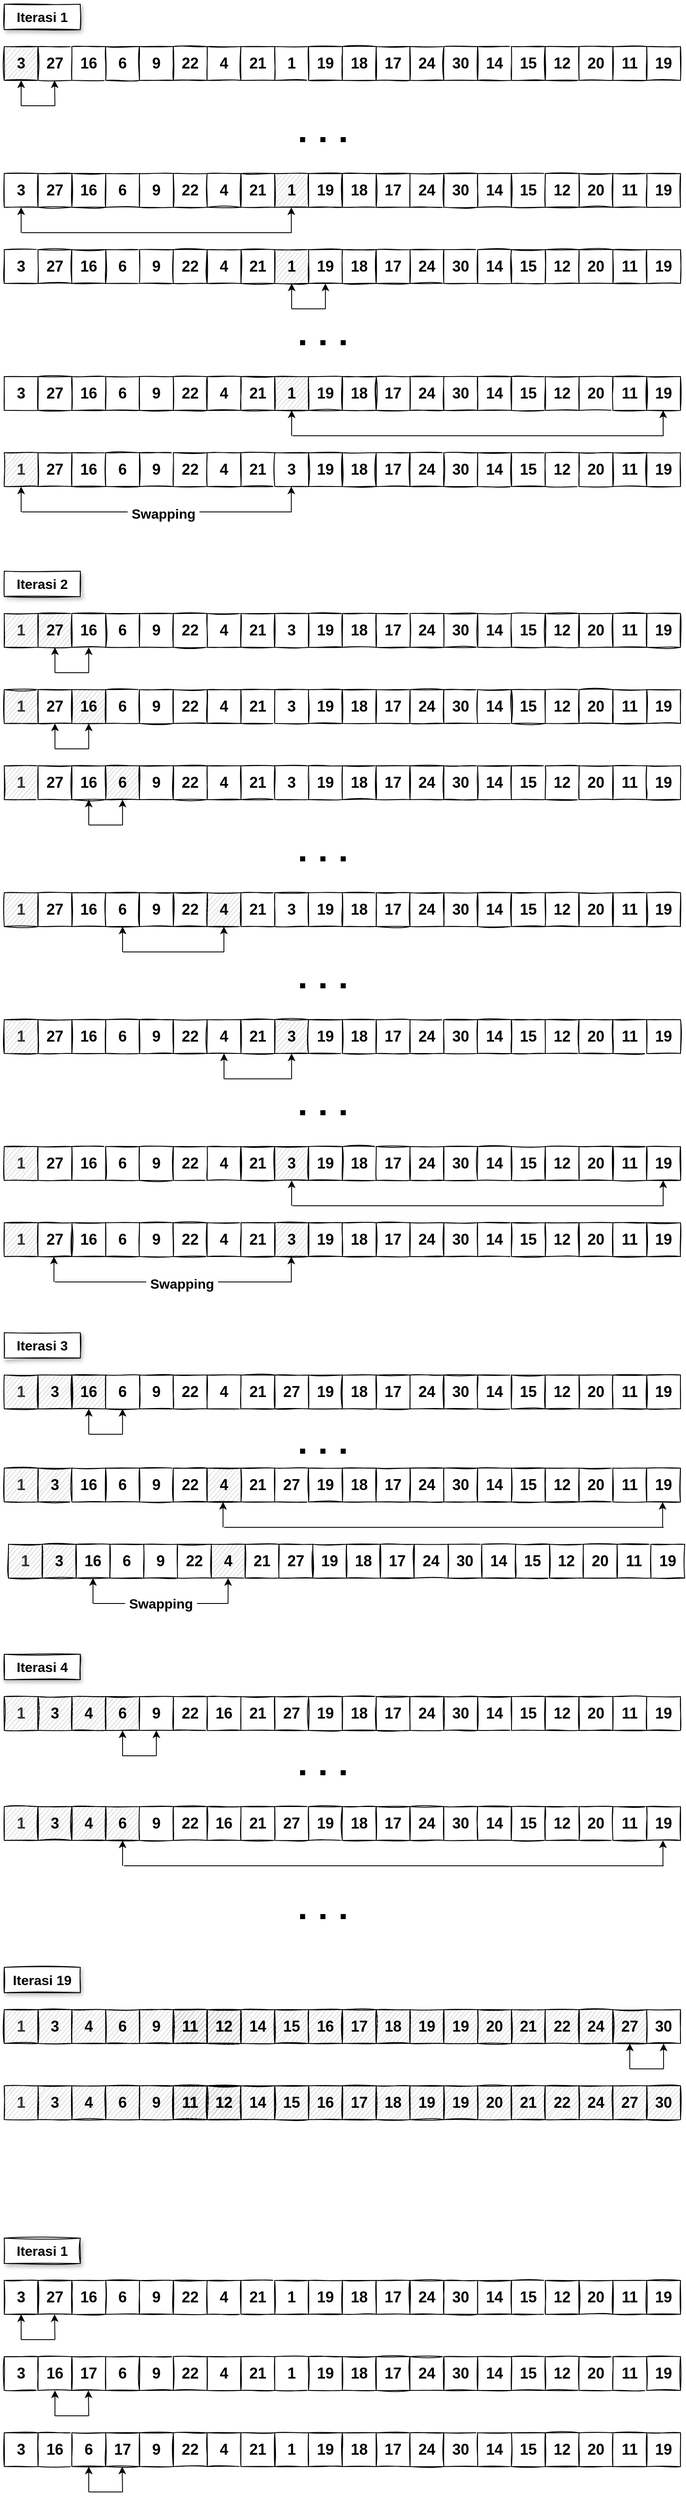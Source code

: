 <mxfile version="14.7.2" type="github">
  <diagram id="j0WvEA7-wvlGlDzOGSA8" name="Page-1">
    <mxGraphModel dx="1221" dy="645" grid="1" gridSize="10" guides="1" tooltips="1" connect="1" arrows="1" fold="1" page="1" pageScale="1" pageWidth="850" pageHeight="1100" math="0" shadow="0">
      <root>
        <mxCell id="0" />
        <mxCell id="1" parent="0" />
        <mxCell id="sPwfOfGDyJVNLyl3Wog5-1" value="3" style="rounded=0;whiteSpace=wrap;html=1;fontSize=18;fontStyle=1;sketch=1;fillColor=#CCCCCC;" parent="1" vertex="1">
          <mxGeometry x="20" y="200" width="40" height="40" as="geometry" />
        </mxCell>
        <mxCell id="sPwfOfGDyJVNLyl3Wog5-2" value="27" style="rounded=0;whiteSpace=wrap;html=1;fontSize=18;sketch=1;fontStyle=1" parent="1" vertex="1">
          <mxGeometry x="60" y="200" width="40" height="40" as="geometry" />
        </mxCell>
        <mxCell id="sPwfOfGDyJVNLyl3Wog5-3" value="16" style="rounded=0;whiteSpace=wrap;html=1;fontSize=18;sketch=1;fontStyle=1" parent="1" vertex="1">
          <mxGeometry x="100" y="200" width="40" height="40" as="geometry" />
        </mxCell>
        <mxCell id="sPwfOfGDyJVNLyl3Wog5-4" value="6" style="rounded=0;whiteSpace=wrap;html=1;fontSize=18;sketch=1;fontStyle=1" parent="1" vertex="1">
          <mxGeometry x="140" y="200" width="40" height="40" as="geometry" />
        </mxCell>
        <mxCell id="sPwfOfGDyJVNLyl3Wog5-5" value="9" style="rounded=0;whiteSpace=wrap;html=1;fontSize=18;sketch=1;fontStyle=1" parent="1" vertex="1">
          <mxGeometry x="180" y="200" width="40" height="40" as="geometry" />
        </mxCell>
        <mxCell id="sPwfOfGDyJVNLyl3Wog5-7" value="22" style="rounded=0;whiteSpace=wrap;html=1;fontSize=18;sketch=1;fontStyle=1" parent="1" vertex="1">
          <mxGeometry x="220" y="200" width="40" height="40" as="geometry" />
        </mxCell>
        <mxCell id="sPwfOfGDyJVNLyl3Wog5-8" value="4" style="rounded=0;whiteSpace=wrap;html=1;fontSize=18;sketch=1;fontStyle=1" parent="1" vertex="1">
          <mxGeometry x="260" y="200" width="40" height="40" as="geometry" />
        </mxCell>
        <mxCell id="sPwfOfGDyJVNLyl3Wog5-9" value="21" style="rounded=0;whiteSpace=wrap;html=1;fontSize=18;sketch=1;fontStyle=1" parent="1" vertex="1">
          <mxGeometry x="300" y="200" width="40" height="40" as="geometry" />
        </mxCell>
        <mxCell id="sPwfOfGDyJVNLyl3Wog5-10" value="1" style="rounded=0;whiteSpace=wrap;html=1;fontSize=18;sketch=1;fontStyle=1" parent="1" vertex="1">
          <mxGeometry x="340" y="200" width="40" height="40" as="geometry" />
        </mxCell>
        <mxCell id="sPwfOfGDyJVNLyl3Wog5-11" value="19" style="rounded=0;whiteSpace=wrap;html=1;fontSize=18;sketch=1;fontStyle=1" parent="1" vertex="1">
          <mxGeometry x="380" y="200" width="40" height="40" as="geometry" />
        </mxCell>
        <mxCell id="sPwfOfGDyJVNLyl3Wog5-12" value="18" style="rounded=0;whiteSpace=wrap;html=1;fontSize=18;sketch=1;fontStyle=1" parent="1" vertex="1">
          <mxGeometry x="420" y="200" width="40" height="40" as="geometry" />
        </mxCell>
        <mxCell id="sPwfOfGDyJVNLyl3Wog5-13" value="17" style="rounded=0;whiteSpace=wrap;html=1;fontSize=18;sketch=1;fontStyle=1" parent="1" vertex="1">
          <mxGeometry x="460" y="200" width="40" height="40" as="geometry" />
        </mxCell>
        <mxCell id="sPwfOfGDyJVNLyl3Wog5-14" value="24" style="rounded=0;whiteSpace=wrap;html=1;fontSize=18;sketch=1;fontStyle=1" parent="1" vertex="1">
          <mxGeometry x="500" y="200" width="40" height="40" as="geometry" />
        </mxCell>
        <mxCell id="sPwfOfGDyJVNLyl3Wog5-15" value="30" style="rounded=0;whiteSpace=wrap;html=1;fontSize=18;sketch=1;fontStyle=1" parent="1" vertex="1">
          <mxGeometry x="540" y="200" width="40" height="40" as="geometry" />
        </mxCell>
        <mxCell id="sPwfOfGDyJVNLyl3Wog5-16" value="14" style="rounded=0;whiteSpace=wrap;html=1;fontSize=18;sketch=1;fontStyle=1" parent="1" vertex="1">
          <mxGeometry x="580" y="200" width="40" height="40" as="geometry" />
        </mxCell>
        <mxCell id="sPwfOfGDyJVNLyl3Wog5-17" value="15" style="rounded=0;whiteSpace=wrap;html=1;fontSize=18;sketch=1;fontStyle=1" parent="1" vertex="1">
          <mxGeometry x="620" y="200" width="40" height="40" as="geometry" />
        </mxCell>
        <mxCell id="sPwfOfGDyJVNLyl3Wog5-18" value="12" style="rounded=0;whiteSpace=wrap;html=1;fontSize=18;sketch=1;fontStyle=1" parent="1" vertex="1">
          <mxGeometry x="660" y="200" width="40" height="40" as="geometry" />
        </mxCell>
        <mxCell id="sPwfOfGDyJVNLyl3Wog5-19" value="20" style="rounded=0;whiteSpace=wrap;html=1;fontSize=18;sketch=1;fontStyle=1" parent="1" vertex="1">
          <mxGeometry x="700" y="200" width="40" height="40" as="geometry" />
        </mxCell>
        <mxCell id="sPwfOfGDyJVNLyl3Wog5-20" value="11" style="rounded=0;whiteSpace=wrap;html=1;fontSize=18;sketch=1;fontStyle=1" parent="1" vertex="1">
          <mxGeometry x="740" y="200" width="40" height="40" as="geometry" />
        </mxCell>
        <mxCell id="sPwfOfGDyJVNLyl3Wog5-21" value="19" style="rounded=0;whiteSpace=wrap;html=1;fontSize=18;sketch=1;fontStyle=1" parent="1" vertex="1">
          <mxGeometry x="780" y="200" width="40" height="40" as="geometry" />
        </mxCell>
        <mxCell id="3_953Ben1oo5WWHwkarm-6" value="" style="group" vertex="1" connectable="0" parent="1">
          <mxGeometry x="40" y="240" width="40" height="30" as="geometry" />
        </mxCell>
        <mxCell id="3_953Ben1oo5WWHwkarm-2" value="" style="endArrow=none;html=1;" edge="1" parent="3_953Ben1oo5WWHwkarm-6">
          <mxGeometry width="50" height="50" relative="1" as="geometry">
            <mxPoint x="40" y="30" as="sourcePoint" />
            <mxPoint y="30" as="targetPoint" />
          </mxGeometry>
        </mxCell>
        <mxCell id="3_953Ben1oo5WWHwkarm-4" value="" style="endArrow=classic;html=1;strokeWidth=1;" edge="1" parent="3_953Ben1oo5WWHwkarm-6">
          <mxGeometry width="50" height="50" relative="1" as="geometry">
            <mxPoint y="30" as="sourcePoint" />
            <mxPoint as="targetPoint" />
          </mxGeometry>
        </mxCell>
        <mxCell id="3_953Ben1oo5WWHwkarm-5" value="" style="endArrow=classic;html=1;strokeWidth=1;" edge="1" parent="3_953Ben1oo5WWHwkarm-6">
          <mxGeometry width="50" height="50" relative="1" as="geometry">
            <mxPoint x="40" y="30" as="sourcePoint" />
            <mxPoint x="39.5" as="targetPoint" />
          </mxGeometry>
        </mxCell>
        <mxCell id="3_953Ben1oo5WWHwkarm-226" value="3" style="rounded=0;whiteSpace=wrap;html=1;fontSize=18;fontStyle=1;sketch=1;fillColor=#FFFFFF;" vertex="1" parent="1">
          <mxGeometry x="20" y="350" width="40" height="40" as="geometry" />
        </mxCell>
        <mxCell id="3_953Ben1oo5WWHwkarm-227" value="27" style="rounded=0;whiteSpace=wrap;html=1;fontSize=18;sketch=1;fontStyle=1" vertex="1" parent="1">
          <mxGeometry x="60" y="350" width="40" height="40" as="geometry" />
        </mxCell>
        <mxCell id="3_953Ben1oo5WWHwkarm-228" value="16" style="rounded=0;whiteSpace=wrap;html=1;fontSize=18;sketch=1;fontStyle=1" vertex="1" parent="1">
          <mxGeometry x="100" y="350" width="40" height="40" as="geometry" />
        </mxCell>
        <mxCell id="3_953Ben1oo5WWHwkarm-229" value="6" style="rounded=0;whiteSpace=wrap;html=1;fontSize=18;sketch=1;fontStyle=1" vertex="1" parent="1">
          <mxGeometry x="140" y="350" width="40" height="40" as="geometry" />
        </mxCell>
        <mxCell id="3_953Ben1oo5WWHwkarm-230" value="9" style="rounded=0;whiteSpace=wrap;html=1;fontSize=18;sketch=1;fontStyle=1" vertex="1" parent="1">
          <mxGeometry x="180" y="350" width="40" height="40" as="geometry" />
        </mxCell>
        <mxCell id="3_953Ben1oo5WWHwkarm-231" value="22" style="rounded=0;whiteSpace=wrap;html=1;fontSize=18;sketch=1;fontStyle=1" vertex="1" parent="1">
          <mxGeometry x="220" y="350" width="40" height="40" as="geometry" />
        </mxCell>
        <mxCell id="3_953Ben1oo5WWHwkarm-232" value="4" style="rounded=0;whiteSpace=wrap;html=1;fontSize=18;sketch=1;fontStyle=1" vertex="1" parent="1">
          <mxGeometry x="260" y="350" width="40" height="40" as="geometry" />
        </mxCell>
        <mxCell id="3_953Ben1oo5WWHwkarm-233" value="21" style="rounded=0;whiteSpace=wrap;html=1;fontSize=18;sketch=1;fontStyle=1" vertex="1" parent="1">
          <mxGeometry x="300" y="350" width="40" height="40" as="geometry" />
        </mxCell>
        <mxCell id="3_953Ben1oo5WWHwkarm-234" value="1" style="rounded=0;whiteSpace=wrap;html=1;fontSize=18;sketch=1;fontStyle=1;fillColor=#CCCCCC;" vertex="1" parent="1">
          <mxGeometry x="340" y="350" width="40" height="40" as="geometry" />
        </mxCell>
        <mxCell id="3_953Ben1oo5WWHwkarm-235" value="19" style="rounded=0;whiteSpace=wrap;html=1;fontSize=18;sketch=1;fontStyle=1" vertex="1" parent="1">
          <mxGeometry x="380" y="350" width="40" height="40" as="geometry" />
        </mxCell>
        <mxCell id="3_953Ben1oo5WWHwkarm-236" value="18" style="rounded=0;whiteSpace=wrap;html=1;fontSize=18;sketch=1;fontStyle=1" vertex="1" parent="1">
          <mxGeometry x="420" y="350" width="40" height="40" as="geometry" />
        </mxCell>
        <mxCell id="3_953Ben1oo5WWHwkarm-237" value="17" style="rounded=0;whiteSpace=wrap;html=1;fontSize=18;sketch=1;fontStyle=1" vertex="1" parent="1">
          <mxGeometry x="460" y="350" width="40" height="40" as="geometry" />
        </mxCell>
        <mxCell id="3_953Ben1oo5WWHwkarm-238" value="24" style="rounded=0;whiteSpace=wrap;html=1;fontSize=18;sketch=1;fontStyle=1" vertex="1" parent="1">
          <mxGeometry x="500" y="350" width="40" height="40" as="geometry" />
        </mxCell>
        <mxCell id="3_953Ben1oo5WWHwkarm-239" value="30" style="rounded=0;whiteSpace=wrap;html=1;fontSize=18;sketch=1;fontStyle=1" vertex="1" parent="1">
          <mxGeometry x="540" y="350" width="40" height="40" as="geometry" />
        </mxCell>
        <mxCell id="3_953Ben1oo5WWHwkarm-240" value="14" style="rounded=0;whiteSpace=wrap;html=1;fontSize=18;sketch=1;fontStyle=1" vertex="1" parent="1">
          <mxGeometry x="580" y="350" width="40" height="40" as="geometry" />
        </mxCell>
        <mxCell id="3_953Ben1oo5WWHwkarm-241" value="15" style="rounded=0;whiteSpace=wrap;html=1;fontSize=18;sketch=1;fontStyle=1" vertex="1" parent="1">
          <mxGeometry x="620" y="350" width="40" height="40" as="geometry" />
        </mxCell>
        <mxCell id="3_953Ben1oo5WWHwkarm-242" value="12" style="rounded=0;whiteSpace=wrap;html=1;fontSize=18;sketch=1;fontStyle=1" vertex="1" parent="1">
          <mxGeometry x="660" y="350" width="40" height="40" as="geometry" />
        </mxCell>
        <mxCell id="3_953Ben1oo5WWHwkarm-243" value="20" style="rounded=0;whiteSpace=wrap;html=1;fontSize=18;sketch=1;fontStyle=1" vertex="1" parent="1">
          <mxGeometry x="700" y="350" width="40" height="40" as="geometry" />
        </mxCell>
        <mxCell id="3_953Ben1oo5WWHwkarm-244" value="11" style="rounded=0;whiteSpace=wrap;html=1;fontSize=18;sketch=1;fontStyle=1" vertex="1" parent="1">
          <mxGeometry x="740" y="350" width="40" height="40" as="geometry" />
        </mxCell>
        <mxCell id="3_953Ben1oo5WWHwkarm-245" value="19" style="rounded=0;whiteSpace=wrap;html=1;fontSize=18;sketch=1;fontStyle=1" vertex="1" parent="1">
          <mxGeometry x="780" y="350" width="40" height="40" as="geometry" />
        </mxCell>
        <mxCell id="3_953Ben1oo5WWHwkarm-251" value="" style="group" vertex="1" connectable="0" parent="1">
          <mxGeometry x="40" y="390" width="320" height="30" as="geometry" />
        </mxCell>
        <mxCell id="3_953Ben1oo5WWHwkarm-247" value="" style="endArrow=none;html=1;" edge="1" parent="3_953Ben1oo5WWHwkarm-251">
          <mxGeometry x="0.787" width="57.002" height="50" as="geometry">
            <mxPoint x="320" y="30" as="sourcePoint" />
            <mxPoint x="0.787" y="30" as="targetPoint" />
          </mxGeometry>
        </mxCell>
        <mxCell id="3_953Ben1oo5WWHwkarm-248" value="" style="endArrow=classic;html=1;strokeWidth=1;" edge="1" parent="3_953Ben1oo5WWHwkarm-251">
          <mxGeometry width="57.002" height="50" as="geometry">
            <mxPoint y="30" as="sourcePoint" />
            <mxPoint as="targetPoint" />
          </mxGeometry>
        </mxCell>
        <mxCell id="3_953Ben1oo5WWHwkarm-250" value="" style="endArrow=classic;html=1;strokeWidth=1;" edge="1" parent="3_953Ben1oo5WWHwkarm-251">
          <mxGeometry x="319.612" width="57.002" height="50" as="geometry">
            <mxPoint x="319.612" y="30" as="sourcePoint" />
            <mxPoint x="319.612" as="targetPoint" />
          </mxGeometry>
        </mxCell>
        <mxCell id="3_953Ben1oo5WWHwkarm-276" value="&lt;b style=&quot;font-size: 16px;&quot;&gt;Iterasi 1&lt;/b&gt;" style="rounded=0;whiteSpace=wrap;html=1;sketch=1;strokeColor=#000000;fontSize=16;glass=0;shadow=1;fillColor=#FFFFFF;" vertex="1" parent="1">
          <mxGeometry x="20" y="150" width="90" height="30" as="geometry" />
        </mxCell>
        <mxCell id="3_953Ben1oo5WWHwkarm-279" value="" style="endArrow=none;dashed=1;html=1;dashPattern=1 3;strokeWidth=6;fontSize=16;" edge="1" parent="1">
          <mxGeometry width="50" height="50" relative="1" as="geometry">
            <mxPoint x="370" y="310" as="sourcePoint" />
            <mxPoint x="430" y="310" as="targetPoint" />
          </mxGeometry>
        </mxCell>
        <mxCell id="3_953Ben1oo5WWHwkarm-280" value="" style="endArrow=none;dashed=1;html=1;dashPattern=1 3;strokeWidth=6;fontSize=16;" edge="1" parent="1">
          <mxGeometry width="50" height="50" relative="1" as="geometry">
            <mxPoint x="370" y="550" as="sourcePoint" />
            <mxPoint x="430" y="550" as="targetPoint" />
          </mxGeometry>
        </mxCell>
        <mxCell id="3_953Ben1oo5WWHwkarm-281" value="3" style="rounded=0;whiteSpace=wrap;html=1;fontSize=18;fontStyle=1;sketch=1;fillColor=#FFFFFF;" vertex="1" parent="1">
          <mxGeometry x="20" y="590" width="40" height="40" as="geometry" />
        </mxCell>
        <mxCell id="3_953Ben1oo5WWHwkarm-282" value="27" style="rounded=0;whiteSpace=wrap;html=1;fontSize=18;sketch=1;fontStyle=1" vertex="1" parent="1">
          <mxGeometry x="60" y="590" width="40" height="40" as="geometry" />
        </mxCell>
        <mxCell id="3_953Ben1oo5WWHwkarm-283" value="16" style="rounded=0;whiteSpace=wrap;html=1;fontSize=18;sketch=1;fontStyle=1" vertex="1" parent="1">
          <mxGeometry x="100" y="590" width="40" height="40" as="geometry" />
        </mxCell>
        <mxCell id="3_953Ben1oo5WWHwkarm-284" value="6" style="rounded=0;whiteSpace=wrap;html=1;fontSize=18;sketch=1;fontStyle=1" vertex="1" parent="1">
          <mxGeometry x="140" y="590" width="40" height="40" as="geometry" />
        </mxCell>
        <mxCell id="3_953Ben1oo5WWHwkarm-285" value="9" style="rounded=0;whiteSpace=wrap;html=1;fontSize=18;sketch=1;fontStyle=1" vertex="1" parent="1">
          <mxGeometry x="180" y="590" width="40" height="40" as="geometry" />
        </mxCell>
        <mxCell id="3_953Ben1oo5WWHwkarm-286" value="22" style="rounded=0;whiteSpace=wrap;html=1;fontSize=18;sketch=1;fontStyle=1" vertex="1" parent="1">
          <mxGeometry x="220" y="590" width="40" height="40" as="geometry" />
        </mxCell>
        <mxCell id="3_953Ben1oo5WWHwkarm-287" value="4" style="rounded=0;whiteSpace=wrap;html=1;fontSize=18;sketch=1;fontStyle=1" vertex="1" parent="1">
          <mxGeometry x="260" y="590" width="40" height="40" as="geometry" />
        </mxCell>
        <mxCell id="3_953Ben1oo5WWHwkarm-288" value="21" style="rounded=0;whiteSpace=wrap;html=1;fontSize=18;sketch=1;fontStyle=1" vertex="1" parent="1">
          <mxGeometry x="300" y="590" width="40" height="40" as="geometry" />
        </mxCell>
        <mxCell id="3_953Ben1oo5WWHwkarm-289" value="1" style="rounded=0;whiteSpace=wrap;html=1;fontSize=18;sketch=1;fontStyle=1;fillColor=#CCCCCC;" vertex="1" parent="1">
          <mxGeometry x="340" y="590" width="40" height="40" as="geometry" />
        </mxCell>
        <mxCell id="3_953Ben1oo5WWHwkarm-290" value="19" style="rounded=0;whiteSpace=wrap;html=1;fontSize=18;sketch=1;fontStyle=1" vertex="1" parent="1">
          <mxGeometry x="380" y="590" width="40" height="40" as="geometry" />
        </mxCell>
        <mxCell id="3_953Ben1oo5WWHwkarm-291" value="18" style="rounded=0;whiteSpace=wrap;html=1;fontSize=18;sketch=1;fontStyle=1" vertex="1" parent="1">
          <mxGeometry x="420" y="590" width="40" height="40" as="geometry" />
        </mxCell>
        <mxCell id="3_953Ben1oo5WWHwkarm-292" value="17" style="rounded=0;whiteSpace=wrap;html=1;fontSize=18;sketch=1;fontStyle=1" vertex="1" parent="1">
          <mxGeometry x="460" y="590" width="40" height="40" as="geometry" />
        </mxCell>
        <mxCell id="3_953Ben1oo5WWHwkarm-293" value="24" style="rounded=0;whiteSpace=wrap;html=1;fontSize=18;sketch=1;fontStyle=1" vertex="1" parent="1">
          <mxGeometry x="500" y="590" width="40" height="40" as="geometry" />
        </mxCell>
        <mxCell id="3_953Ben1oo5WWHwkarm-294" value="30" style="rounded=0;whiteSpace=wrap;html=1;fontSize=18;sketch=1;fontStyle=1" vertex="1" parent="1">
          <mxGeometry x="540" y="590" width="40" height="40" as="geometry" />
        </mxCell>
        <mxCell id="3_953Ben1oo5WWHwkarm-295" value="14" style="rounded=0;whiteSpace=wrap;html=1;fontSize=18;sketch=1;fontStyle=1" vertex="1" parent="1">
          <mxGeometry x="580" y="590" width="40" height="40" as="geometry" />
        </mxCell>
        <mxCell id="3_953Ben1oo5WWHwkarm-296" value="15" style="rounded=0;whiteSpace=wrap;html=1;fontSize=18;sketch=1;fontStyle=1" vertex="1" parent="1">
          <mxGeometry x="620" y="590" width="40" height="40" as="geometry" />
        </mxCell>
        <mxCell id="3_953Ben1oo5WWHwkarm-297" value="12" style="rounded=0;whiteSpace=wrap;html=1;fontSize=18;sketch=1;fontStyle=1" vertex="1" parent="1">
          <mxGeometry x="660" y="590" width="40" height="40" as="geometry" />
        </mxCell>
        <mxCell id="3_953Ben1oo5WWHwkarm-298" value="20" style="rounded=0;whiteSpace=wrap;html=1;fontSize=18;sketch=1;fontStyle=1" vertex="1" parent="1">
          <mxGeometry x="700" y="590" width="40" height="40" as="geometry" />
        </mxCell>
        <mxCell id="3_953Ben1oo5WWHwkarm-299" value="11" style="rounded=0;whiteSpace=wrap;html=1;fontSize=18;sketch=1;fontStyle=1" vertex="1" parent="1">
          <mxGeometry x="740" y="590" width="40" height="40" as="geometry" />
        </mxCell>
        <mxCell id="3_953Ben1oo5WWHwkarm-300" value="19" style="rounded=0;whiteSpace=wrap;html=1;fontSize=18;sketch=1;fontStyle=1" vertex="1" parent="1">
          <mxGeometry x="780" y="590" width="40" height="40" as="geometry" />
        </mxCell>
        <mxCell id="3_953Ben1oo5WWHwkarm-330" value="1" style="rounded=0;whiteSpace=wrap;html=1;fontSize=18;fontStyle=1;sketch=1;fontColor=#333333;fillColor=#CCCCCC;" vertex="1" parent="1">
          <mxGeometry x="20" y="680" width="40" height="40" as="geometry" />
        </mxCell>
        <mxCell id="3_953Ben1oo5WWHwkarm-331" value="27" style="rounded=0;whiteSpace=wrap;html=1;fontSize=18;sketch=1;fontStyle=1" vertex="1" parent="1">
          <mxGeometry x="60" y="680" width="40" height="40" as="geometry" />
        </mxCell>
        <mxCell id="3_953Ben1oo5WWHwkarm-332" value="16" style="rounded=0;whiteSpace=wrap;html=1;fontSize=18;sketch=1;fontStyle=1" vertex="1" parent="1">
          <mxGeometry x="100" y="680" width="40" height="40" as="geometry" />
        </mxCell>
        <mxCell id="3_953Ben1oo5WWHwkarm-333" value="6" style="rounded=0;whiteSpace=wrap;html=1;fontSize=18;sketch=1;fontStyle=1" vertex="1" parent="1">
          <mxGeometry x="140" y="680" width="40" height="40" as="geometry" />
        </mxCell>
        <mxCell id="3_953Ben1oo5WWHwkarm-334" value="9" style="rounded=0;whiteSpace=wrap;html=1;fontSize=18;sketch=1;fontStyle=1" vertex="1" parent="1">
          <mxGeometry x="180" y="680" width="40" height="40" as="geometry" />
        </mxCell>
        <mxCell id="3_953Ben1oo5WWHwkarm-335" value="22" style="rounded=0;whiteSpace=wrap;html=1;fontSize=18;sketch=1;fontStyle=1" vertex="1" parent="1">
          <mxGeometry x="220" y="680" width="40" height="40" as="geometry" />
        </mxCell>
        <mxCell id="3_953Ben1oo5WWHwkarm-336" value="4" style="rounded=0;whiteSpace=wrap;html=1;fontSize=18;sketch=1;fontStyle=1" vertex="1" parent="1">
          <mxGeometry x="260" y="680" width="40" height="40" as="geometry" />
        </mxCell>
        <mxCell id="3_953Ben1oo5WWHwkarm-337" value="21" style="rounded=0;whiteSpace=wrap;html=1;fontSize=18;sketch=1;fontStyle=1" vertex="1" parent="1">
          <mxGeometry x="300" y="680" width="40" height="40" as="geometry" />
        </mxCell>
        <mxCell id="3_953Ben1oo5WWHwkarm-338" value="3" style="rounded=0;whiteSpace=wrap;html=1;fontSize=18;sketch=1;fontStyle=1;fillColor=#FFFFFF;" vertex="1" parent="1">
          <mxGeometry x="340" y="680" width="40" height="40" as="geometry" />
        </mxCell>
        <mxCell id="3_953Ben1oo5WWHwkarm-339" value="19" style="rounded=0;whiteSpace=wrap;html=1;fontSize=18;sketch=1;fontStyle=1" vertex="1" parent="1">
          <mxGeometry x="380" y="680" width="40" height="40" as="geometry" />
        </mxCell>
        <mxCell id="3_953Ben1oo5WWHwkarm-340" value="18" style="rounded=0;whiteSpace=wrap;html=1;fontSize=18;sketch=1;fontStyle=1" vertex="1" parent="1">
          <mxGeometry x="420" y="680" width="40" height="40" as="geometry" />
        </mxCell>
        <mxCell id="3_953Ben1oo5WWHwkarm-341" value="17" style="rounded=0;whiteSpace=wrap;html=1;fontSize=18;sketch=1;fontStyle=1" vertex="1" parent="1">
          <mxGeometry x="460" y="680" width="40" height="40" as="geometry" />
        </mxCell>
        <mxCell id="3_953Ben1oo5WWHwkarm-342" value="24" style="rounded=0;whiteSpace=wrap;html=1;fontSize=18;sketch=1;fontStyle=1" vertex="1" parent="1">
          <mxGeometry x="500" y="680" width="40" height="40" as="geometry" />
        </mxCell>
        <mxCell id="3_953Ben1oo5WWHwkarm-343" value="30" style="rounded=0;whiteSpace=wrap;html=1;fontSize=18;sketch=1;fontStyle=1" vertex="1" parent="1">
          <mxGeometry x="540" y="680" width="40" height="40" as="geometry" />
        </mxCell>
        <mxCell id="3_953Ben1oo5WWHwkarm-344" value="14" style="rounded=0;whiteSpace=wrap;html=1;fontSize=18;sketch=1;fontStyle=1" vertex="1" parent="1">
          <mxGeometry x="580" y="680" width="40" height="40" as="geometry" />
        </mxCell>
        <mxCell id="3_953Ben1oo5WWHwkarm-345" value="15" style="rounded=0;whiteSpace=wrap;html=1;fontSize=18;sketch=1;fontStyle=1" vertex="1" parent="1">
          <mxGeometry x="620" y="680" width="40" height="40" as="geometry" />
        </mxCell>
        <mxCell id="3_953Ben1oo5WWHwkarm-346" value="12" style="rounded=0;whiteSpace=wrap;html=1;fontSize=18;sketch=1;fontStyle=1" vertex="1" parent="1">
          <mxGeometry x="660" y="680" width="40" height="40" as="geometry" />
        </mxCell>
        <mxCell id="3_953Ben1oo5WWHwkarm-347" value="20" style="rounded=0;whiteSpace=wrap;html=1;fontSize=18;sketch=1;fontStyle=1" vertex="1" parent="1">
          <mxGeometry x="700" y="680" width="40" height="40" as="geometry" />
        </mxCell>
        <mxCell id="3_953Ben1oo5WWHwkarm-348" value="11" style="rounded=0;whiteSpace=wrap;html=1;fontSize=18;sketch=1;fontStyle=1" vertex="1" parent="1">
          <mxGeometry x="740" y="680" width="40" height="40" as="geometry" />
        </mxCell>
        <mxCell id="3_953Ben1oo5WWHwkarm-349" value="19" style="rounded=0;whiteSpace=wrap;html=1;fontSize=18;sketch=1;fontStyle=1" vertex="1" parent="1">
          <mxGeometry x="780" y="680" width="40" height="40" as="geometry" />
        </mxCell>
        <mxCell id="3_953Ben1oo5WWHwkarm-350" value="" style="endArrow=none;html=1;" edge="1" parent="1">
          <mxGeometry x="40.787" y="720" width="57.002" height="50" as="geometry">
            <mxPoint x="360" y="750" as="sourcePoint" />
            <mxPoint x="40.787" y="750" as="targetPoint" />
          </mxGeometry>
        </mxCell>
        <mxCell id="3_953Ben1oo5WWHwkarm-351" value="&amp;nbsp;Swapping&amp;nbsp;" style="edgeLabel;html=1;align=center;verticalAlign=middle;resizable=0;points=[];fontSize=16;fontStyle=1" vertex="1" connectable="0" parent="3_953Ben1oo5WWHwkarm-350">
          <mxGeometry relative="1" as="geometry">
            <mxPoint x="7" y="2" as="offset" />
          </mxGeometry>
        </mxCell>
        <mxCell id="3_953Ben1oo5WWHwkarm-352" value="" style="endArrow=classic;html=1;strokeWidth=1;" edge="1" parent="1">
          <mxGeometry x="40" y="720" width="57.002" height="50" as="geometry">
            <mxPoint x="40" y="750" as="sourcePoint" />
            <mxPoint x="40" y="720" as="targetPoint" />
          </mxGeometry>
        </mxCell>
        <mxCell id="3_953Ben1oo5WWHwkarm-353" value="" style="endArrow=classic;html=1;strokeWidth=1;" edge="1" parent="1">
          <mxGeometry x="359.612" y="720" width="57.002" height="50" as="geometry">
            <mxPoint x="359.612" y="750" as="sourcePoint" />
            <mxPoint x="359.612" y="720" as="targetPoint" />
          </mxGeometry>
        </mxCell>
        <mxCell id="3_953Ben1oo5WWHwkarm-356" value="" style="group" vertex="1" connectable="0" parent="1">
          <mxGeometry x="360" y="630" width="440" height="30" as="geometry" />
        </mxCell>
        <mxCell id="3_953Ben1oo5WWHwkarm-303" value="" style="endArrow=classic;html=1;strokeWidth=1;" edge="1" parent="3_953Ben1oo5WWHwkarm-356">
          <mxGeometry width="78.378" height="50" as="geometry">
            <mxPoint y="30" as="sourcePoint" />
            <mxPoint as="targetPoint" />
          </mxGeometry>
        </mxCell>
        <mxCell id="3_953Ben1oo5WWHwkarm-304" value="" style="endArrow=classic;html=1;strokeWidth=1;" edge="1" parent="3_953Ben1oo5WWHwkarm-356">
          <mxGeometry x="439.467" width="78.378" height="50" as="geometry">
            <mxPoint x="439.467" y="30" as="sourcePoint" />
            <mxPoint x="439.467" as="targetPoint" />
          </mxGeometry>
        </mxCell>
        <mxCell id="3_953Ben1oo5WWHwkarm-354" value="" style="endArrow=none;html=1;" edge="1" parent="3_953Ben1oo5WWHwkarm-356">
          <mxGeometry x="1.082" width="78.378" height="50" as="geometry">
            <mxPoint x="440" y="30" as="sourcePoint" />
            <mxPoint x="1.082" y="30" as="targetPoint" />
          </mxGeometry>
        </mxCell>
        <mxCell id="3_953Ben1oo5WWHwkarm-357" value="1" style="rounded=0;whiteSpace=wrap;html=1;fontSize=18;fontStyle=1;sketch=1;fontColor=#333333;fillColor=#CCCCCC;" vertex="1" parent="1">
          <mxGeometry x="20" y="870" width="40" height="40" as="geometry" />
        </mxCell>
        <mxCell id="3_953Ben1oo5WWHwkarm-358" value="27" style="rounded=0;whiteSpace=wrap;html=1;fontSize=18;sketch=1;fontStyle=1;fillColor=#CCCCCC;" vertex="1" parent="1">
          <mxGeometry x="60" y="870" width="40" height="40" as="geometry" />
        </mxCell>
        <mxCell id="3_953Ben1oo5WWHwkarm-359" value="16" style="rounded=0;whiteSpace=wrap;html=1;fontSize=18;sketch=1;fontStyle=1" vertex="1" parent="1">
          <mxGeometry x="100" y="870" width="40" height="40" as="geometry" />
        </mxCell>
        <mxCell id="3_953Ben1oo5WWHwkarm-360" value="6" style="rounded=0;whiteSpace=wrap;html=1;fontSize=18;sketch=1;fontStyle=1" vertex="1" parent="1">
          <mxGeometry x="140" y="870" width="40" height="40" as="geometry" />
        </mxCell>
        <mxCell id="3_953Ben1oo5WWHwkarm-361" value="9" style="rounded=0;whiteSpace=wrap;html=1;fontSize=18;sketch=1;fontStyle=1" vertex="1" parent="1">
          <mxGeometry x="180" y="870" width="40" height="40" as="geometry" />
        </mxCell>
        <mxCell id="3_953Ben1oo5WWHwkarm-362" value="22" style="rounded=0;whiteSpace=wrap;html=1;fontSize=18;sketch=1;fontStyle=1" vertex="1" parent="1">
          <mxGeometry x="220" y="870" width="40" height="40" as="geometry" />
        </mxCell>
        <mxCell id="3_953Ben1oo5WWHwkarm-363" value="4" style="rounded=0;whiteSpace=wrap;html=1;fontSize=18;sketch=1;fontStyle=1" vertex="1" parent="1">
          <mxGeometry x="260" y="870" width="40" height="40" as="geometry" />
        </mxCell>
        <mxCell id="3_953Ben1oo5WWHwkarm-364" value="21" style="rounded=0;whiteSpace=wrap;html=1;fontSize=18;sketch=1;fontStyle=1" vertex="1" parent="1">
          <mxGeometry x="300" y="870" width="40" height="40" as="geometry" />
        </mxCell>
        <mxCell id="3_953Ben1oo5WWHwkarm-365" value="3" style="rounded=0;whiteSpace=wrap;html=1;fontSize=18;sketch=1;fontStyle=1;fillColor=#FFFFFF;" vertex="1" parent="1">
          <mxGeometry x="340" y="870" width="40" height="40" as="geometry" />
        </mxCell>
        <mxCell id="3_953Ben1oo5WWHwkarm-366" value="19" style="rounded=0;whiteSpace=wrap;html=1;fontSize=18;sketch=1;fontStyle=1" vertex="1" parent="1">
          <mxGeometry x="380" y="870" width="40" height="40" as="geometry" />
        </mxCell>
        <mxCell id="3_953Ben1oo5WWHwkarm-367" value="18" style="rounded=0;whiteSpace=wrap;html=1;fontSize=18;sketch=1;fontStyle=1" vertex="1" parent="1">
          <mxGeometry x="420" y="870" width="40" height="40" as="geometry" />
        </mxCell>
        <mxCell id="3_953Ben1oo5WWHwkarm-368" value="17" style="rounded=0;whiteSpace=wrap;html=1;fontSize=18;sketch=1;fontStyle=1" vertex="1" parent="1">
          <mxGeometry x="460" y="870" width="40" height="40" as="geometry" />
        </mxCell>
        <mxCell id="3_953Ben1oo5WWHwkarm-369" value="24" style="rounded=0;whiteSpace=wrap;html=1;fontSize=18;sketch=1;fontStyle=1" vertex="1" parent="1">
          <mxGeometry x="500" y="870" width="40" height="40" as="geometry" />
        </mxCell>
        <mxCell id="3_953Ben1oo5WWHwkarm-370" value="30" style="rounded=0;whiteSpace=wrap;html=1;fontSize=18;sketch=1;fontStyle=1" vertex="1" parent="1">
          <mxGeometry x="540" y="870" width="40" height="40" as="geometry" />
        </mxCell>
        <mxCell id="3_953Ben1oo5WWHwkarm-371" value="14" style="rounded=0;whiteSpace=wrap;html=1;fontSize=18;sketch=1;fontStyle=1" vertex="1" parent="1">
          <mxGeometry x="580" y="870" width="40" height="40" as="geometry" />
        </mxCell>
        <mxCell id="3_953Ben1oo5WWHwkarm-372" value="15" style="rounded=0;whiteSpace=wrap;html=1;fontSize=18;sketch=1;fontStyle=1" vertex="1" parent="1">
          <mxGeometry x="620" y="870" width="40" height="40" as="geometry" />
        </mxCell>
        <mxCell id="3_953Ben1oo5WWHwkarm-373" value="12" style="rounded=0;whiteSpace=wrap;html=1;fontSize=18;sketch=1;fontStyle=1" vertex="1" parent="1">
          <mxGeometry x="660" y="870" width="40" height="40" as="geometry" />
        </mxCell>
        <mxCell id="3_953Ben1oo5WWHwkarm-374" value="20" style="rounded=0;whiteSpace=wrap;html=1;fontSize=18;sketch=1;fontStyle=1" vertex="1" parent="1">
          <mxGeometry x="700" y="870" width="40" height="40" as="geometry" />
        </mxCell>
        <mxCell id="3_953Ben1oo5WWHwkarm-375" value="11" style="rounded=0;whiteSpace=wrap;html=1;fontSize=18;sketch=1;fontStyle=1" vertex="1" parent="1">
          <mxGeometry x="740" y="870" width="40" height="40" as="geometry" />
        </mxCell>
        <mxCell id="3_953Ben1oo5WWHwkarm-376" value="19" style="rounded=0;whiteSpace=wrap;html=1;fontSize=18;sketch=1;fontStyle=1" vertex="1" parent="1">
          <mxGeometry x="780" y="870" width="40" height="40" as="geometry" />
        </mxCell>
        <mxCell id="3_953Ben1oo5WWHwkarm-429" value="" style="group" vertex="1" connectable="0" parent="1">
          <mxGeometry x="80" y="910" width="40" height="30" as="geometry" />
        </mxCell>
        <mxCell id="3_953Ben1oo5WWHwkarm-377" value="" style="endArrow=none;html=1;" edge="1" parent="3_953Ben1oo5WWHwkarm-429">
          <mxGeometry x="0.098" width="7.125" height="50" as="geometry">
            <mxPoint x="40" y="30" as="sourcePoint" />
            <mxPoint x="0.098" y="30" as="targetPoint" />
          </mxGeometry>
        </mxCell>
        <mxCell id="3_953Ben1oo5WWHwkarm-379" value="" style="endArrow=classic;html=1;strokeWidth=1;" edge="1" parent="3_953Ben1oo5WWHwkarm-429">
          <mxGeometry width="7.125" height="50" as="geometry">
            <mxPoint y="30" as="sourcePoint" />
            <mxPoint as="targetPoint" />
          </mxGeometry>
        </mxCell>
        <mxCell id="3_953Ben1oo5WWHwkarm-380" value="" style="endArrow=classic;html=1;strokeWidth=1;" edge="1" parent="3_953Ben1oo5WWHwkarm-429">
          <mxGeometry x="39.952" width="7.125" height="50" as="geometry">
            <mxPoint x="39.952" y="30" as="sourcePoint" />
            <mxPoint x="39.952" as="targetPoint" />
          </mxGeometry>
        </mxCell>
        <mxCell id="3_953Ben1oo5WWHwkarm-430" value="1" style="rounded=0;whiteSpace=wrap;html=1;fontSize=18;fontStyle=1;sketch=1;fontColor=#333333;fillColor=#CCCCCC;" vertex="1" parent="1">
          <mxGeometry x="20" y="960" width="40" height="40" as="geometry" />
        </mxCell>
        <mxCell id="3_953Ben1oo5WWHwkarm-431" value="27" style="rounded=0;whiteSpace=wrap;html=1;fontSize=18;sketch=1;fontStyle=1;fillColor=#FFFFFF;" vertex="1" parent="1">
          <mxGeometry x="60" y="960" width="40" height="40" as="geometry" />
        </mxCell>
        <mxCell id="3_953Ben1oo5WWHwkarm-432" value="16" style="rounded=0;whiteSpace=wrap;html=1;fontSize=18;sketch=1;fontStyle=1;fillColor=#CCCCCC;" vertex="1" parent="1">
          <mxGeometry x="100" y="960" width="40" height="40" as="geometry" />
        </mxCell>
        <mxCell id="3_953Ben1oo5WWHwkarm-433" value="6" style="rounded=0;whiteSpace=wrap;html=1;fontSize=18;sketch=1;fontStyle=1" vertex="1" parent="1">
          <mxGeometry x="140" y="960" width="40" height="40" as="geometry" />
        </mxCell>
        <mxCell id="3_953Ben1oo5WWHwkarm-434" value="9" style="rounded=0;whiteSpace=wrap;html=1;fontSize=18;sketch=1;fontStyle=1" vertex="1" parent="1">
          <mxGeometry x="180" y="960" width="40" height="40" as="geometry" />
        </mxCell>
        <mxCell id="3_953Ben1oo5WWHwkarm-435" value="22" style="rounded=0;whiteSpace=wrap;html=1;fontSize=18;sketch=1;fontStyle=1" vertex="1" parent="1">
          <mxGeometry x="220" y="960" width="40" height="40" as="geometry" />
        </mxCell>
        <mxCell id="3_953Ben1oo5WWHwkarm-436" value="4" style="rounded=0;whiteSpace=wrap;html=1;fontSize=18;sketch=1;fontStyle=1" vertex="1" parent="1">
          <mxGeometry x="260" y="960" width="40" height="40" as="geometry" />
        </mxCell>
        <mxCell id="3_953Ben1oo5WWHwkarm-437" value="21" style="rounded=0;whiteSpace=wrap;html=1;fontSize=18;sketch=1;fontStyle=1" vertex="1" parent="1">
          <mxGeometry x="300" y="960" width="40" height="40" as="geometry" />
        </mxCell>
        <mxCell id="3_953Ben1oo5WWHwkarm-438" value="3" style="rounded=0;whiteSpace=wrap;html=1;fontSize=18;sketch=1;fontStyle=1;fillColor=#FFFFFF;" vertex="1" parent="1">
          <mxGeometry x="340" y="960" width="40" height="40" as="geometry" />
        </mxCell>
        <mxCell id="3_953Ben1oo5WWHwkarm-439" value="19" style="rounded=0;whiteSpace=wrap;html=1;fontSize=18;sketch=1;fontStyle=1" vertex="1" parent="1">
          <mxGeometry x="380" y="960" width="40" height="40" as="geometry" />
        </mxCell>
        <mxCell id="3_953Ben1oo5WWHwkarm-440" value="18" style="rounded=0;whiteSpace=wrap;html=1;fontSize=18;sketch=1;fontStyle=1" vertex="1" parent="1">
          <mxGeometry x="420" y="960" width="40" height="40" as="geometry" />
        </mxCell>
        <mxCell id="3_953Ben1oo5WWHwkarm-441" value="17" style="rounded=0;whiteSpace=wrap;html=1;fontSize=18;sketch=1;fontStyle=1" vertex="1" parent="1">
          <mxGeometry x="460" y="960" width="40" height="40" as="geometry" />
        </mxCell>
        <mxCell id="3_953Ben1oo5WWHwkarm-442" value="24" style="rounded=0;whiteSpace=wrap;html=1;fontSize=18;sketch=1;fontStyle=1" vertex="1" parent="1">
          <mxGeometry x="500" y="960" width="40" height="40" as="geometry" />
        </mxCell>
        <mxCell id="3_953Ben1oo5WWHwkarm-443" value="30" style="rounded=0;whiteSpace=wrap;html=1;fontSize=18;sketch=1;fontStyle=1" vertex="1" parent="1">
          <mxGeometry x="540" y="960" width="40" height="40" as="geometry" />
        </mxCell>
        <mxCell id="3_953Ben1oo5WWHwkarm-444" value="14" style="rounded=0;whiteSpace=wrap;html=1;fontSize=18;sketch=1;fontStyle=1" vertex="1" parent="1">
          <mxGeometry x="580" y="960" width="40" height="40" as="geometry" />
        </mxCell>
        <mxCell id="3_953Ben1oo5WWHwkarm-445" value="15" style="rounded=0;whiteSpace=wrap;html=1;fontSize=18;sketch=1;fontStyle=1" vertex="1" parent="1">
          <mxGeometry x="620" y="960" width="40" height="40" as="geometry" />
        </mxCell>
        <mxCell id="3_953Ben1oo5WWHwkarm-446" value="12" style="rounded=0;whiteSpace=wrap;html=1;fontSize=18;sketch=1;fontStyle=1" vertex="1" parent="1">
          <mxGeometry x="660" y="960" width="40" height="40" as="geometry" />
        </mxCell>
        <mxCell id="3_953Ben1oo5WWHwkarm-447" value="20" style="rounded=0;whiteSpace=wrap;html=1;fontSize=18;sketch=1;fontStyle=1" vertex="1" parent="1">
          <mxGeometry x="700" y="960" width="40" height="40" as="geometry" />
        </mxCell>
        <mxCell id="3_953Ben1oo5WWHwkarm-448" value="11" style="rounded=0;whiteSpace=wrap;html=1;fontSize=18;sketch=1;fontStyle=1" vertex="1" parent="1">
          <mxGeometry x="740" y="960" width="40" height="40" as="geometry" />
        </mxCell>
        <mxCell id="3_953Ben1oo5WWHwkarm-449" value="19" style="rounded=0;whiteSpace=wrap;html=1;fontSize=18;sketch=1;fontStyle=1" vertex="1" parent="1">
          <mxGeometry x="780" y="960" width="40" height="40" as="geometry" />
        </mxCell>
        <mxCell id="3_953Ben1oo5WWHwkarm-450" value="" style="group" vertex="1" connectable="0" parent="1">
          <mxGeometry x="80" y="1000" width="40" height="30" as="geometry" />
        </mxCell>
        <mxCell id="3_953Ben1oo5WWHwkarm-451" value="" style="endArrow=none;html=1;" edge="1" parent="3_953Ben1oo5WWHwkarm-450">
          <mxGeometry x="0.098" width="7.125" height="50" as="geometry">
            <mxPoint x="40" y="30" as="sourcePoint" />
            <mxPoint x="0.098" y="30" as="targetPoint" />
          </mxGeometry>
        </mxCell>
        <mxCell id="3_953Ben1oo5WWHwkarm-452" value="" style="endArrow=classic;html=1;strokeWidth=1;" edge="1" parent="3_953Ben1oo5WWHwkarm-450">
          <mxGeometry width="7.125" height="50" as="geometry">
            <mxPoint y="30" as="sourcePoint" />
            <mxPoint as="targetPoint" />
          </mxGeometry>
        </mxCell>
        <mxCell id="3_953Ben1oo5WWHwkarm-453" value="" style="endArrow=classic;html=1;strokeWidth=1;" edge="1" parent="3_953Ben1oo5WWHwkarm-450">
          <mxGeometry x="39.952" width="7.125" height="50" as="geometry">
            <mxPoint x="39.952" y="30" as="sourcePoint" />
            <mxPoint x="39.952" as="targetPoint" />
          </mxGeometry>
        </mxCell>
        <mxCell id="3_953Ben1oo5WWHwkarm-454" value="1" style="rounded=0;whiteSpace=wrap;html=1;fontSize=18;fontStyle=1;sketch=1;fontColor=#333333;fillColor=#CCCCCC;" vertex="1" parent="1">
          <mxGeometry x="20" y="1050" width="40" height="40" as="geometry" />
        </mxCell>
        <mxCell id="3_953Ben1oo5WWHwkarm-455" value="27" style="rounded=0;whiteSpace=wrap;html=1;fontSize=18;sketch=1;fontStyle=1;fillColor=#FFFFFF;" vertex="1" parent="1">
          <mxGeometry x="60" y="1050" width="40" height="40" as="geometry" />
        </mxCell>
        <mxCell id="3_953Ben1oo5WWHwkarm-456" value="16" style="rounded=0;whiteSpace=wrap;html=1;fontSize=18;sketch=1;fontStyle=1;fillColor=#FFFFFF;" vertex="1" parent="1">
          <mxGeometry x="100" y="1050" width="40" height="40" as="geometry" />
        </mxCell>
        <mxCell id="3_953Ben1oo5WWHwkarm-457" value="6" style="rounded=0;whiteSpace=wrap;html=1;fontSize=18;sketch=1;fontStyle=1;fillColor=#CCCCCC;" vertex="1" parent="1">
          <mxGeometry x="140" y="1050" width="40" height="40" as="geometry" />
        </mxCell>
        <mxCell id="3_953Ben1oo5WWHwkarm-458" value="9" style="rounded=0;whiteSpace=wrap;html=1;fontSize=18;sketch=1;fontStyle=1" vertex="1" parent="1">
          <mxGeometry x="180" y="1050" width="40" height="40" as="geometry" />
        </mxCell>
        <mxCell id="3_953Ben1oo5WWHwkarm-459" value="22" style="rounded=0;whiteSpace=wrap;html=1;fontSize=18;sketch=1;fontStyle=1" vertex="1" parent="1">
          <mxGeometry x="220" y="1050" width="40" height="40" as="geometry" />
        </mxCell>
        <mxCell id="3_953Ben1oo5WWHwkarm-460" value="4" style="rounded=0;whiteSpace=wrap;html=1;fontSize=18;sketch=1;fontStyle=1" vertex="1" parent="1">
          <mxGeometry x="260" y="1050" width="40" height="40" as="geometry" />
        </mxCell>
        <mxCell id="3_953Ben1oo5WWHwkarm-461" value="21" style="rounded=0;whiteSpace=wrap;html=1;fontSize=18;sketch=1;fontStyle=1" vertex="1" parent="1">
          <mxGeometry x="300" y="1050" width="40" height="40" as="geometry" />
        </mxCell>
        <mxCell id="3_953Ben1oo5WWHwkarm-462" value="3" style="rounded=0;whiteSpace=wrap;html=1;fontSize=18;sketch=1;fontStyle=1;fillColor=#FFFFFF;" vertex="1" parent="1">
          <mxGeometry x="340" y="1050" width="40" height="40" as="geometry" />
        </mxCell>
        <mxCell id="3_953Ben1oo5WWHwkarm-463" value="19" style="rounded=0;whiteSpace=wrap;html=1;fontSize=18;sketch=1;fontStyle=1" vertex="1" parent="1">
          <mxGeometry x="380" y="1050" width="40" height="40" as="geometry" />
        </mxCell>
        <mxCell id="3_953Ben1oo5WWHwkarm-464" value="18" style="rounded=0;whiteSpace=wrap;html=1;fontSize=18;sketch=1;fontStyle=1" vertex="1" parent="1">
          <mxGeometry x="420" y="1050" width="40" height="40" as="geometry" />
        </mxCell>
        <mxCell id="3_953Ben1oo5WWHwkarm-465" value="17" style="rounded=0;whiteSpace=wrap;html=1;fontSize=18;sketch=1;fontStyle=1" vertex="1" parent="1">
          <mxGeometry x="460" y="1050" width="40" height="40" as="geometry" />
        </mxCell>
        <mxCell id="3_953Ben1oo5WWHwkarm-466" value="24" style="rounded=0;whiteSpace=wrap;html=1;fontSize=18;sketch=1;fontStyle=1" vertex="1" parent="1">
          <mxGeometry x="500" y="1050" width="40" height="40" as="geometry" />
        </mxCell>
        <mxCell id="3_953Ben1oo5WWHwkarm-467" value="30" style="rounded=0;whiteSpace=wrap;html=1;fontSize=18;sketch=1;fontStyle=1" vertex="1" parent="1">
          <mxGeometry x="540" y="1050" width="40" height="40" as="geometry" />
        </mxCell>
        <mxCell id="3_953Ben1oo5WWHwkarm-468" value="14" style="rounded=0;whiteSpace=wrap;html=1;fontSize=18;sketch=1;fontStyle=1" vertex="1" parent="1">
          <mxGeometry x="580" y="1050" width="40" height="40" as="geometry" />
        </mxCell>
        <mxCell id="3_953Ben1oo5WWHwkarm-469" value="15" style="rounded=0;whiteSpace=wrap;html=1;fontSize=18;sketch=1;fontStyle=1" vertex="1" parent="1">
          <mxGeometry x="620" y="1050" width="40" height="40" as="geometry" />
        </mxCell>
        <mxCell id="3_953Ben1oo5WWHwkarm-470" value="12" style="rounded=0;whiteSpace=wrap;html=1;fontSize=18;sketch=1;fontStyle=1" vertex="1" parent="1">
          <mxGeometry x="660" y="1050" width="40" height="40" as="geometry" />
        </mxCell>
        <mxCell id="3_953Ben1oo5WWHwkarm-471" value="20" style="rounded=0;whiteSpace=wrap;html=1;fontSize=18;sketch=1;fontStyle=1" vertex="1" parent="1">
          <mxGeometry x="700" y="1050" width="40" height="40" as="geometry" />
        </mxCell>
        <mxCell id="3_953Ben1oo5WWHwkarm-472" value="11" style="rounded=0;whiteSpace=wrap;html=1;fontSize=18;sketch=1;fontStyle=1" vertex="1" parent="1">
          <mxGeometry x="740" y="1050" width="40" height="40" as="geometry" />
        </mxCell>
        <mxCell id="3_953Ben1oo5WWHwkarm-473" value="19" style="rounded=0;whiteSpace=wrap;html=1;fontSize=18;sketch=1;fontStyle=1" vertex="1" parent="1">
          <mxGeometry x="780" y="1050" width="40" height="40" as="geometry" />
        </mxCell>
        <mxCell id="3_953Ben1oo5WWHwkarm-474" value="" style="group" vertex="1" connectable="0" parent="1">
          <mxGeometry x="120" y="1090" width="40" height="30" as="geometry" />
        </mxCell>
        <mxCell id="3_953Ben1oo5WWHwkarm-475" value="" style="endArrow=none;html=1;" edge="1" parent="3_953Ben1oo5WWHwkarm-474">
          <mxGeometry x="0.098" width="7.125" height="50" as="geometry">
            <mxPoint x="40" y="30" as="sourcePoint" />
            <mxPoint x="0.098" y="30" as="targetPoint" />
          </mxGeometry>
        </mxCell>
        <mxCell id="3_953Ben1oo5WWHwkarm-476" value="" style="endArrow=classic;html=1;strokeWidth=1;" edge="1" parent="3_953Ben1oo5WWHwkarm-474">
          <mxGeometry width="7.125" height="50" as="geometry">
            <mxPoint y="30" as="sourcePoint" />
            <mxPoint as="targetPoint" />
          </mxGeometry>
        </mxCell>
        <mxCell id="3_953Ben1oo5WWHwkarm-477" value="" style="endArrow=classic;html=1;strokeWidth=1;" edge="1" parent="3_953Ben1oo5WWHwkarm-474">
          <mxGeometry x="39.952" width="7.125" height="50" as="geometry">
            <mxPoint x="39.952" y="30" as="sourcePoint" />
            <mxPoint x="39.952" as="targetPoint" />
          </mxGeometry>
        </mxCell>
        <mxCell id="3_953Ben1oo5WWHwkarm-503" value="1" style="rounded=0;whiteSpace=wrap;html=1;fontSize=18;fontStyle=1;sketch=1;fontColor=#333333;fillColor=#CCCCCC;" vertex="1" parent="1">
          <mxGeometry x="20" y="1200" width="40" height="40" as="geometry" />
        </mxCell>
        <mxCell id="3_953Ben1oo5WWHwkarm-504" value="27" style="rounded=0;whiteSpace=wrap;html=1;fontSize=18;sketch=1;fontStyle=1;fillColor=#FFFFFF;" vertex="1" parent="1">
          <mxGeometry x="60" y="1200" width="40" height="40" as="geometry" />
        </mxCell>
        <mxCell id="3_953Ben1oo5WWHwkarm-505" value="16" style="rounded=0;whiteSpace=wrap;html=1;fontSize=18;sketch=1;fontStyle=1;fillColor=#FFFFFF;" vertex="1" parent="1">
          <mxGeometry x="100" y="1200" width="40" height="40" as="geometry" />
        </mxCell>
        <mxCell id="3_953Ben1oo5WWHwkarm-506" value="6" style="rounded=0;whiteSpace=wrap;html=1;fontSize=18;sketch=1;fontStyle=1;fillColor=#FFFFFF;" vertex="1" parent="1">
          <mxGeometry x="140" y="1200" width="40" height="40" as="geometry" />
        </mxCell>
        <mxCell id="3_953Ben1oo5WWHwkarm-507" value="9" style="rounded=0;whiteSpace=wrap;html=1;fontSize=18;sketch=1;fontStyle=1" vertex="1" parent="1">
          <mxGeometry x="180" y="1200" width="40" height="40" as="geometry" />
        </mxCell>
        <mxCell id="3_953Ben1oo5WWHwkarm-508" value="22" style="rounded=0;whiteSpace=wrap;html=1;fontSize=18;sketch=1;fontStyle=1" vertex="1" parent="1">
          <mxGeometry x="220" y="1200" width="40" height="40" as="geometry" />
        </mxCell>
        <mxCell id="3_953Ben1oo5WWHwkarm-509" value="4" style="rounded=0;whiteSpace=wrap;html=1;fontSize=18;sketch=1;fontStyle=1;fillColor=#CCCCCC;" vertex="1" parent="1">
          <mxGeometry x="260" y="1200" width="40" height="40" as="geometry" />
        </mxCell>
        <mxCell id="3_953Ben1oo5WWHwkarm-510" value="21" style="rounded=0;whiteSpace=wrap;html=1;fontSize=18;sketch=1;fontStyle=1" vertex="1" parent="1">
          <mxGeometry x="300" y="1200" width="40" height="40" as="geometry" />
        </mxCell>
        <mxCell id="3_953Ben1oo5WWHwkarm-511" value="3" style="rounded=0;whiteSpace=wrap;html=1;fontSize=18;sketch=1;fontStyle=1;fillColor=#FFFFFF;" vertex="1" parent="1">
          <mxGeometry x="340" y="1200" width="40" height="40" as="geometry" />
        </mxCell>
        <mxCell id="3_953Ben1oo5WWHwkarm-512" value="19" style="rounded=0;whiteSpace=wrap;html=1;fontSize=18;sketch=1;fontStyle=1" vertex="1" parent="1">
          <mxGeometry x="380" y="1200" width="40" height="40" as="geometry" />
        </mxCell>
        <mxCell id="3_953Ben1oo5WWHwkarm-513" value="18" style="rounded=0;whiteSpace=wrap;html=1;fontSize=18;sketch=1;fontStyle=1" vertex="1" parent="1">
          <mxGeometry x="420" y="1200" width="40" height="40" as="geometry" />
        </mxCell>
        <mxCell id="3_953Ben1oo5WWHwkarm-514" value="17" style="rounded=0;whiteSpace=wrap;html=1;fontSize=18;sketch=1;fontStyle=1" vertex="1" parent="1">
          <mxGeometry x="460" y="1200" width="40" height="40" as="geometry" />
        </mxCell>
        <mxCell id="3_953Ben1oo5WWHwkarm-515" value="24" style="rounded=0;whiteSpace=wrap;html=1;fontSize=18;sketch=1;fontStyle=1" vertex="1" parent="1">
          <mxGeometry x="500" y="1200" width="40" height="40" as="geometry" />
        </mxCell>
        <mxCell id="3_953Ben1oo5WWHwkarm-516" value="30" style="rounded=0;whiteSpace=wrap;html=1;fontSize=18;sketch=1;fontStyle=1" vertex="1" parent="1">
          <mxGeometry x="540" y="1200" width="40" height="40" as="geometry" />
        </mxCell>
        <mxCell id="3_953Ben1oo5WWHwkarm-517" value="14" style="rounded=0;whiteSpace=wrap;html=1;fontSize=18;sketch=1;fontStyle=1" vertex="1" parent="1">
          <mxGeometry x="580" y="1200" width="40" height="40" as="geometry" />
        </mxCell>
        <mxCell id="3_953Ben1oo5WWHwkarm-518" value="15" style="rounded=0;whiteSpace=wrap;html=1;fontSize=18;sketch=1;fontStyle=1" vertex="1" parent="1">
          <mxGeometry x="620" y="1200" width="40" height="40" as="geometry" />
        </mxCell>
        <mxCell id="3_953Ben1oo5WWHwkarm-519" value="12" style="rounded=0;whiteSpace=wrap;html=1;fontSize=18;sketch=1;fontStyle=1" vertex="1" parent="1">
          <mxGeometry x="660" y="1200" width="40" height="40" as="geometry" />
        </mxCell>
        <mxCell id="3_953Ben1oo5WWHwkarm-520" value="20" style="rounded=0;whiteSpace=wrap;html=1;fontSize=18;sketch=1;fontStyle=1" vertex="1" parent="1">
          <mxGeometry x="700" y="1200" width="40" height="40" as="geometry" />
        </mxCell>
        <mxCell id="3_953Ben1oo5WWHwkarm-521" value="11" style="rounded=0;whiteSpace=wrap;html=1;fontSize=18;sketch=1;fontStyle=1" vertex="1" parent="1">
          <mxGeometry x="740" y="1200" width="40" height="40" as="geometry" />
        </mxCell>
        <mxCell id="3_953Ben1oo5WWHwkarm-522" value="19" style="rounded=0;whiteSpace=wrap;html=1;fontSize=18;sketch=1;fontStyle=1" vertex="1" parent="1">
          <mxGeometry x="780" y="1200" width="40" height="40" as="geometry" />
        </mxCell>
        <mxCell id="3_953Ben1oo5WWHwkarm-523" value="" style="group" vertex="1" connectable="0" parent="1">
          <mxGeometry x="160" y="1240" width="120" height="30" as="geometry" />
        </mxCell>
        <mxCell id="3_953Ben1oo5WWHwkarm-524" value="" style="endArrow=none;html=1;" edge="1" parent="3_953Ben1oo5WWHwkarm-523">
          <mxGeometry x="0.295" width="21.376" height="50" as="geometry">
            <mxPoint x="120" y="30" as="sourcePoint" />
            <mxPoint x="0.295" y="30" as="targetPoint" />
          </mxGeometry>
        </mxCell>
        <mxCell id="3_953Ben1oo5WWHwkarm-525" value="" style="endArrow=classic;html=1;strokeWidth=1;" edge="1" parent="3_953Ben1oo5WWHwkarm-523">
          <mxGeometry width="21.376" height="50" as="geometry">
            <mxPoint y="30" as="sourcePoint" />
            <mxPoint as="targetPoint" />
          </mxGeometry>
        </mxCell>
        <mxCell id="3_953Ben1oo5WWHwkarm-526" value="" style="endArrow=classic;html=1;strokeWidth=1;" edge="1" parent="3_953Ben1oo5WWHwkarm-523">
          <mxGeometry x="119.855" width="21.376" height="50" as="geometry">
            <mxPoint x="119.855" y="30" as="sourcePoint" />
            <mxPoint x="119.855" as="targetPoint" />
          </mxGeometry>
        </mxCell>
        <mxCell id="3_953Ben1oo5WWHwkarm-552" value="" style="endArrow=none;dashed=1;html=1;dashPattern=1 3;strokeWidth=6;fontSize=16;" edge="1" parent="1">
          <mxGeometry width="50" height="50" relative="1" as="geometry">
            <mxPoint x="370" y="1160" as="sourcePoint" />
            <mxPoint x="430" y="1160" as="targetPoint" />
          </mxGeometry>
        </mxCell>
        <mxCell id="3_953Ben1oo5WWHwkarm-578" value="&lt;b style=&quot;font-size: 16px&quot;&gt;Iterasi 2&lt;/b&gt;" style="rounded=0;whiteSpace=wrap;html=1;sketch=1;strokeColor=#000000;fontSize=16;glass=0;shadow=1;fillColor=#FFFFFF;" vertex="1" parent="1">
          <mxGeometry x="20" y="820" width="90" height="30" as="geometry" />
        </mxCell>
        <mxCell id="3_953Ben1oo5WWHwkarm-579" value="1" style="rounded=0;whiteSpace=wrap;html=1;fontSize=18;fontStyle=1;sketch=1;fontColor=#333333;fillColor=#CCCCCC;" vertex="1" parent="1">
          <mxGeometry x="20" y="1350" width="40" height="40" as="geometry" />
        </mxCell>
        <mxCell id="3_953Ben1oo5WWHwkarm-580" value="27" style="rounded=0;whiteSpace=wrap;html=1;fontSize=18;sketch=1;fontStyle=1;fillColor=#FFFFFF;" vertex="1" parent="1">
          <mxGeometry x="60" y="1350" width="40" height="40" as="geometry" />
        </mxCell>
        <mxCell id="3_953Ben1oo5WWHwkarm-581" value="16" style="rounded=0;whiteSpace=wrap;html=1;fontSize=18;sketch=1;fontStyle=1;fillColor=#FFFFFF;" vertex="1" parent="1">
          <mxGeometry x="100" y="1350" width="40" height="40" as="geometry" />
        </mxCell>
        <mxCell id="3_953Ben1oo5WWHwkarm-582" value="6" style="rounded=0;whiteSpace=wrap;html=1;fontSize=18;sketch=1;fontStyle=1;fillColor=#FFFFFF;" vertex="1" parent="1">
          <mxGeometry x="140" y="1350" width="40" height="40" as="geometry" />
        </mxCell>
        <mxCell id="3_953Ben1oo5WWHwkarm-583" value="9" style="rounded=0;whiteSpace=wrap;html=1;fontSize=18;sketch=1;fontStyle=1" vertex="1" parent="1">
          <mxGeometry x="180" y="1350" width="40" height="40" as="geometry" />
        </mxCell>
        <mxCell id="3_953Ben1oo5WWHwkarm-584" value="22" style="rounded=0;whiteSpace=wrap;html=1;fontSize=18;sketch=1;fontStyle=1" vertex="1" parent="1">
          <mxGeometry x="220" y="1350" width="40" height="40" as="geometry" />
        </mxCell>
        <mxCell id="3_953Ben1oo5WWHwkarm-585" value="4" style="rounded=0;whiteSpace=wrap;html=1;fontSize=18;sketch=1;fontStyle=1;fillColor=#FFFFFF;" vertex="1" parent="1">
          <mxGeometry x="260" y="1350" width="40" height="40" as="geometry" />
        </mxCell>
        <mxCell id="3_953Ben1oo5WWHwkarm-586" value="21" style="rounded=0;whiteSpace=wrap;html=1;fontSize=18;sketch=1;fontStyle=1" vertex="1" parent="1">
          <mxGeometry x="300" y="1350" width="40" height="40" as="geometry" />
        </mxCell>
        <mxCell id="3_953Ben1oo5WWHwkarm-587" value="3" style="rounded=0;whiteSpace=wrap;html=1;fontSize=18;sketch=1;fontStyle=1;fillColor=#CCCCCC;" vertex="1" parent="1">
          <mxGeometry x="340" y="1350" width="40" height="40" as="geometry" />
        </mxCell>
        <mxCell id="3_953Ben1oo5WWHwkarm-588" value="19" style="rounded=0;whiteSpace=wrap;html=1;fontSize=18;sketch=1;fontStyle=1" vertex="1" parent="1">
          <mxGeometry x="380" y="1350" width="40" height="40" as="geometry" />
        </mxCell>
        <mxCell id="3_953Ben1oo5WWHwkarm-589" value="18" style="rounded=0;whiteSpace=wrap;html=1;fontSize=18;sketch=1;fontStyle=1" vertex="1" parent="1">
          <mxGeometry x="420" y="1350" width="40" height="40" as="geometry" />
        </mxCell>
        <mxCell id="3_953Ben1oo5WWHwkarm-590" value="17" style="rounded=0;whiteSpace=wrap;html=1;fontSize=18;sketch=1;fontStyle=1" vertex="1" parent="1">
          <mxGeometry x="460" y="1350" width="40" height="40" as="geometry" />
        </mxCell>
        <mxCell id="3_953Ben1oo5WWHwkarm-591" value="24" style="rounded=0;whiteSpace=wrap;html=1;fontSize=18;sketch=1;fontStyle=1" vertex="1" parent="1">
          <mxGeometry x="500" y="1350" width="40" height="40" as="geometry" />
        </mxCell>
        <mxCell id="3_953Ben1oo5WWHwkarm-592" value="30" style="rounded=0;whiteSpace=wrap;html=1;fontSize=18;sketch=1;fontStyle=1" vertex="1" parent="1">
          <mxGeometry x="540" y="1350" width="40" height="40" as="geometry" />
        </mxCell>
        <mxCell id="3_953Ben1oo5WWHwkarm-593" value="14" style="rounded=0;whiteSpace=wrap;html=1;fontSize=18;sketch=1;fontStyle=1" vertex="1" parent="1">
          <mxGeometry x="580" y="1350" width="40" height="40" as="geometry" />
        </mxCell>
        <mxCell id="3_953Ben1oo5WWHwkarm-594" value="15" style="rounded=0;whiteSpace=wrap;html=1;fontSize=18;sketch=1;fontStyle=1" vertex="1" parent="1">
          <mxGeometry x="620" y="1350" width="40" height="40" as="geometry" />
        </mxCell>
        <mxCell id="3_953Ben1oo5WWHwkarm-595" value="12" style="rounded=0;whiteSpace=wrap;html=1;fontSize=18;sketch=1;fontStyle=1" vertex="1" parent="1">
          <mxGeometry x="660" y="1350" width="40" height="40" as="geometry" />
        </mxCell>
        <mxCell id="3_953Ben1oo5WWHwkarm-596" value="20" style="rounded=0;whiteSpace=wrap;html=1;fontSize=18;sketch=1;fontStyle=1" vertex="1" parent="1">
          <mxGeometry x="700" y="1350" width="40" height="40" as="geometry" />
        </mxCell>
        <mxCell id="3_953Ben1oo5WWHwkarm-597" value="11" style="rounded=0;whiteSpace=wrap;html=1;fontSize=18;sketch=1;fontStyle=1" vertex="1" parent="1">
          <mxGeometry x="740" y="1350" width="40" height="40" as="geometry" />
        </mxCell>
        <mxCell id="3_953Ben1oo5WWHwkarm-598" value="19" style="rounded=0;whiteSpace=wrap;html=1;fontSize=18;sketch=1;fontStyle=1" vertex="1" parent="1">
          <mxGeometry x="780" y="1350" width="40" height="40" as="geometry" />
        </mxCell>
        <mxCell id="3_953Ben1oo5WWHwkarm-599" value="" style="group" vertex="1" connectable="0" parent="1">
          <mxGeometry x="280" y="1390" width="80" height="30" as="geometry" />
        </mxCell>
        <mxCell id="3_953Ben1oo5WWHwkarm-600" value="" style="endArrow=none;html=1;" edge="1" parent="3_953Ben1oo5WWHwkarm-599">
          <mxGeometry x="0.197" width="14.251" height="50" as="geometry">
            <mxPoint x="80" y="30" as="sourcePoint" />
            <mxPoint x="0.197" y="30" as="targetPoint" />
          </mxGeometry>
        </mxCell>
        <mxCell id="3_953Ben1oo5WWHwkarm-601" value="" style="endArrow=classic;html=1;strokeWidth=1;" edge="1" parent="3_953Ben1oo5WWHwkarm-599">
          <mxGeometry width="14.251" height="50" as="geometry">
            <mxPoint y="30" as="sourcePoint" />
            <mxPoint as="targetPoint" />
          </mxGeometry>
        </mxCell>
        <mxCell id="3_953Ben1oo5WWHwkarm-602" value="" style="endArrow=classic;html=1;strokeWidth=1;" edge="1" parent="3_953Ben1oo5WWHwkarm-599">
          <mxGeometry x="79.903" width="14.251" height="50" as="geometry">
            <mxPoint x="79.903" y="30" as="sourcePoint" />
            <mxPoint x="79.903" as="targetPoint" />
          </mxGeometry>
        </mxCell>
        <mxCell id="3_953Ben1oo5WWHwkarm-603" value="" style="endArrow=none;dashed=1;html=1;dashPattern=1 3;strokeWidth=6;fontSize=16;" edge="1" parent="1">
          <mxGeometry width="50" height="50" relative="1" as="geometry">
            <mxPoint x="370" y="1310" as="sourcePoint" />
            <mxPoint x="430" y="1310" as="targetPoint" />
          </mxGeometry>
        </mxCell>
        <mxCell id="3_953Ben1oo5WWHwkarm-604" value="1" style="rounded=0;whiteSpace=wrap;html=1;fontSize=18;fontStyle=1;sketch=1;fontColor=#333333;fillColor=#CCCCCC;" vertex="1" parent="1">
          <mxGeometry x="20" y="1500" width="40" height="40" as="geometry" />
        </mxCell>
        <mxCell id="3_953Ben1oo5WWHwkarm-605" value="27" style="rounded=0;whiteSpace=wrap;html=1;fontSize=18;sketch=1;fontStyle=1;fillColor=#FFFFFF;" vertex="1" parent="1">
          <mxGeometry x="60" y="1500" width="40" height="40" as="geometry" />
        </mxCell>
        <mxCell id="3_953Ben1oo5WWHwkarm-606" value="16" style="rounded=0;whiteSpace=wrap;html=1;fontSize=18;sketch=1;fontStyle=1;fillColor=#FFFFFF;" vertex="1" parent="1">
          <mxGeometry x="100" y="1500" width="40" height="40" as="geometry" />
        </mxCell>
        <mxCell id="3_953Ben1oo5WWHwkarm-607" value="6" style="rounded=0;whiteSpace=wrap;html=1;fontSize=18;sketch=1;fontStyle=1;fillColor=#FFFFFF;" vertex="1" parent="1">
          <mxGeometry x="140" y="1500" width="40" height="40" as="geometry" />
        </mxCell>
        <mxCell id="3_953Ben1oo5WWHwkarm-608" value="9" style="rounded=0;whiteSpace=wrap;html=1;fontSize=18;sketch=1;fontStyle=1" vertex="1" parent="1">
          <mxGeometry x="180" y="1500" width="40" height="40" as="geometry" />
        </mxCell>
        <mxCell id="3_953Ben1oo5WWHwkarm-609" value="22" style="rounded=0;whiteSpace=wrap;html=1;fontSize=18;sketch=1;fontStyle=1" vertex="1" parent="1">
          <mxGeometry x="220" y="1500" width="40" height="40" as="geometry" />
        </mxCell>
        <mxCell id="3_953Ben1oo5WWHwkarm-610" value="4" style="rounded=0;whiteSpace=wrap;html=1;fontSize=18;sketch=1;fontStyle=1;fillColor=#FFFFFF;" vertex="1" parent="1">
          <mxGeometry x="260" y="1500" width="40" height="40" as="geometry" />
        </mxCell>
        <mxCell id="3_953Ben1oo5WWHwkarm-611" value="21" style="rounded=0;whiteSpace=wrap;html=1;fontSize=18;sketch=1;fontStyle=1" vertex="1" parent="1">
          <mxGeometry x="300" y="1500" width="40" height="40" as="geometry" />
        </mxCell>
        <mxCell id="3_953Ben1oo5WWHwkarm-612" value="3" style="rounded=0;whiteSpace=wrap;html=1;fontSize=18;sketch=1;fontStyle=1;fillColor=#CCCCCC;" vertex="1" parent="1">
          <mxGeometry x="340" y="1500" width="40" height="40" as="geometry" />
        </mxCell>
        <mxCell id="3_953Ben1oo5WWHwkarm-613" value="19" style="rounded=0;whiteSpace=wrap;html=1;fontSize=18;sketch=1;fontStyle=1" vertex="1" parent="1">
          <mxGeometry x="380" y="1500" width="40" height="40" as="geometry" />
        </mxCell>
        <mxCell id="3_953Ben1oo5WWHwkarm-614" value="18" style="rounded=0;whiteSpace=wrap;html=1;fontSize=18;sketch=1;fontStyle=1" vertex="1" parent="1">
          <mxGeometry x="420" y="1500" width="40" height="40" as="geometry" />
        </mxCell>
        <mxCell id="3_953Ben1oo5WWHwkarm-615" value="17" style="rounded=0;whiteSpace=wrap;html=1;fontSize=18;sketch=1;fontStyle=1" vertex="1" parent="1">
          <mxGeometry x="460" y="1500" width="40" height="40" as="geometry" />
        </mxCell>
        <mxCell id="3_953Ben1oo5WWHwkarm-616" value="24" style="rounded=0;whiteSpace=wrap;html=1;fontSize=18;sketch=1;fontStyle=1" vertex="1" parent="1">
          <mxGeometry x="500" y="1500" width="40" height="40" as="geometry" />
        </mxCell>
        <mxCell id="3_953Ben1oo5WWHwkarm-617" value="30" style="rounded=0;whiteSpace=wrap;html=1;fontSize=18;sketch=1;fontStyle=1" vertex="1" parent="1">
          <mxGeometry x="540" y="1500" width="40" height="40" as="geometry" />
        </mxCell>
        <mxCell id="3_953Ben1oo5WWHwkarm-618" value="14" style="rounded=0;whiteSpace=wrap;html=1;fontSize=18;sketch=1;fontStyle=1" vertex="1" parent="1">
          <mxGeometry x="580" y="1500" width="40" height="40" as="geometry" />
        </mxCell>
        <mxCell id="3_953Ben1oo5WWHwkarm-619" value="15" style="rounded=0;whiteSpace=wrap;html=1;fontSize=18;sketch=1;fontStyle=1" vertex="1" parent="1">
          <mxGeometry x="620" y="1500" width="40" height="40" as="geometry" />
        </mxCell>
        <mxCell id="3_953Ben1oo5WWHwkarm-620" value="12" style="rounded=0;whiteSpace=wrap;html=1;fontSize=18;sketch=1;fontStyle=1" vertex="1" parent="1">
          <mxGeometry x="660" y="1500" width="40" height="40" as="geometry" />
        </mxCell>
        <mxCell id="3_953Ben1oo5WWHwkarm-621" value="20" style="rounded=0;whiteSpace=wrap;html=1;fontSize=18;sketch=1;fontStyle=1" vertex="1" parent="1">
          <mxGeometry x="700" y="1500" width="40" height="40" as="geometry" />
        </mxCell>
        <mxCell id="3_953Ben1oo5WWHwkarm-622" value="11" style="rounded=0;whiteSpace=wrap;html=1;fontSize=18;sketch=1;fontStyle=1" vertex="1" parent="1">
          <mxGeometry x="740" y="1500" width="40" height="40" as="geometry" />
        </mxCell>
        <mxCell id="3_953Ben1oo5WWHwkarm-623" value="19" style="rounded=0;whiteSpace=wrap;html=1;fontSize=18;sketch=1;fontStyle=1" vertex="1" parent="1">
          <mxGeometry x="780" y="1500" width="40" height="40" as="geometry" />
        </mxCell>
        <mxCell id="3_953Ben1oo5WWHwkarm-624" value="" style="group" vertex="1" connectable="0" parent="1">
          <mxGeometry x="360" y="1540" width="440" height="30" as="geometry" />
        </mxCell>
        <mxCell id="3_953Ben1oo5WWHwkarm-625" value="" style="endArrow=none;html=1;" edge="1" parent="3_953Ben1oo5WWHwkarm-624">
          <mxGeometry x="1.082" width="78.378" height="50" as="geometry">
            <mxPoint x="440" y="30" as="sourcePoint" />
            <mxPoint x="1.082" y="30" as="targetPoint" />
          </mxGeometry>
        </mxCell>
        <mxCell id="3_953Ben1oo5WWHwkarm-626" value="" style="endArrow=classic;html=1;strokeWidth=1;" edge="1" parent="3_953Ben1oo5WWHwkarm-624">
          <mxGeometry width="78.378" height="50" as="geometry">
            <mxPoint y="30" as="sourcePoint" />
            <mxPoint as="targetPoint" />
          </mxGeometry>
        </mxCell>
        <mxCell id="3_953Ben1oo5WWHwkarm-627" value="" style="endArrow=classic;html=1;strokeWidth=1;" edge="1" parent="3_953Ben1oo5WWHwkarm-624">
          <mxGeometry x="439.467" width="78.378" height="50" as="geometry">
            <mxPoint x="439.467" y="30" as="sourcePoint" />
            <mxPoint x="439.467" as="targetPoint" />
          </mxGeometry>
        </mxCell>
        <mxCell id="3_953Ben1oo5WWHwkarm-628" value="" style="endArrow=none;dashed=1;html=1;dashPattern=1 3;strokeWidth=6;fontSize=16;" edge="1" parent="1">
          <mxGeometry width="50" height="50" relative="1" as="geometry">
            <mxPoint x="370" y="1460" as="sourcePoint" />
            <mxPoint x="430" y="1460" as="targetPoint" />
          </mxGeometry>
        </mxCell>
        <mxCell id="3_953Ben1oo5WWHwkarm-629" value="1" style="rounded=0;whiteSpace=wrap;html=1;fontSize=18;fontStyle=1;sketch=1;fontColor=#333333;fillColor=#CCCCCC;" vertex="1" parent="1">
          <mxGeometry x="20" y="1590" width="40" height="40" as="geometry" />
        </mxCell>
        <mxCell id="3_953Ben1oo5WWHwkarm-630" value="27" style="rounded=0;whiteSpace=wrap;html=1;fontSize=18;sketch=1;fontStyle=1;fillColor=#FFFFFF;" vertex="1" parent="1">
          <mxGeometry x="60" y="1590" width="40" height="40" as="geometry" />
        </mxCell>
        <mxCell id="3_953Ben1oo5WWHwkarm-631" value="16" style="rounded=0;whiteSpace=wrap;html=1;fontSize=18;sketch=1;fontStyle=1;fillColor=#FFFFFF;" vertex="1" parent="1">
          <mxGeometry x="100" y="1590" width="40" height="40" as="geometry" />
        </mxCell>
        <mxCell id="3_953Ben1oo5WWHwkarm-632" value="6" style="rounded=0;whiteSpace=wrap;html=1;fontSize=18;sketch=1;fontStyle=1;fillColor=#FFFFFF;" vertex="1" parent="1">
          <mxGeometry x="140" y="1590" width="40" height="40" as="geometry" />
        </mxCell>
        <mxCell id="3_953Ben1oo5WWHwkarm-633" value="9" style="rounded=0;whiteSpace=wrap;html=1;fontSize=18;sketch=1;fontStyle=1" vertex="1" parent="1">
          <mxGeometry x="180" y="1590" width="40" height="40" as="geometry" />
        </mxCell>
        <mxCell id="3_953Ben1oo5WWHwkarm-634" value="22" style="rounded=0;whiteSpace=wrap;html=1;fontSize=18;sketch=1;fontStyle=1" vertex="1" parent="1">
          <mxGeometry x="220" y="1590" width="40" height="40" as="geometry" />
        </mxCell>
        <mxCell id="3_953Ben1oo5WWHwkarm-635" value="4" style="rounded=0;whiteSpace=wrap;html=1;fontSize=18;sketch=1;fontStyle=1;fillColor=#FFFFFF;" vertex="1" parent="1">
          <mxGeometry x="260" y="1590" width="40" height="40" as="geometry" />
        </mxCell>
        <mxCell id="3_953Ben1oo5WWHwkarm-636" value="21" style="rounded=0;whiteSpace=wrap;html=1;fontSize=18;sketch=1;fontStyle=1" vertex="1" parent="1">
          <mxGeometry x="300" y="1590" width="40" height="40" as="geometry" />
        </mxCell>
        <mxCell id="3_953Ben1oo5WWHwkarm-637" value="3" style="rounded=0;whiteSpace=wrap;html=1;fontSize=18;sketch=1;fontStyle=1;fillColor=#CCCCCC;" vertex="1" parent="1">
          <mxGeometry x="340" y="1590" width="40" height="40" as="geometry" />
        </mxCell>
        <mxCell id="3_953Ben1oo5WWHwkarm-638" value="19" style="rounded=0;whiteSpace=wrap;html=1;fontSize=18;sketch=1;fontStyle=1" vertex="1" parent="1">
          <mxGeometry x="380" y="1590" width="40" height="40" as="geometry" />
        </mxCell>
        <mxCell id="3_953Ben1oo5WWHwkarm-639" value="18" style="rounded=0;whiteSpace=wrap;html=1;fontSize=18;sketch=1;fontStyle=1" vertex="1" parent="1">
          <mxGeometry x="420" y="1590" width="40" height="40" as="geometry" />
        </mxCell>
        <mxCell id="3_953Ben1oo5WWHwkarm-640" value="17" style="rounded=0;whiteSpace=wrap;html=1;fontSize=18;sketch=1;fontStyle=1" vertex="1" parent="1">
          <mxGeometry x="460" y="1590" width="40" height="40" as="geometry" />
        </mxCell>
        <mxCell id="3_953Ben1oo5WWHwkarm-641" value="24" style="rounded=0;whiteSpace=wrap;html=1;fontSize=18;sketch=1;fontStyle=1" vertex="1" parent="1">
          <mxGeometry x="500" y="1590" width="40" height="40" as="geometry" />
        </mxCell>
        <mxCell id="3_953Ben1oo5WWHwkarm-642" value="30" style="rounded=0;whiteSpace=wrap;html=1;fontSize=18;sketch=1;fontStyle=1" vertex="1" parent="1">
          <mxGeometry x="540" y="1590" width="40" height="40" as="geometry" />
        </mxCell>
        <mxCell id="3_953Ben1oo5WWHwkarm-643" value="14" style="rounded=0;whiteSpace=wrap;html=1;fontSize=18;sketch=1;fontStyle=1" vertex="1" parent="1">
          <mxGeometry x="580" y="1590" width="40" height="40" as="geometry" />
        </mxCell>
        <mxCell id="3_953Ben1oo5WWHwkarm-644" value="15" style="rounded=0;whiteSpace=wrap;html=1;fontSize=18;sketch=1;fontStyle=1" vertex="1" parent="1">
          <mxGeometry x="620" y="1590" width="40" height="40" as="geometry" />
        </mxCell>
        <mxCell id="3_953Ben1oo5WWHwkarm-645" value="12" style="rounded=0;whiteSpace=wrap;html=1;fontSize=18;sketch=1;fontStyle=1" vertex="1" parent="1">
          <mxGeometry x="660" y="1590" width="40" height="40" as="geometry" />
        </mxCell>
        <mxCell id="3_953Ben1oo5WWHwkarm-646" value="20" style="rounded=0;whiteSpace=wrap;html=1;fontSize=18;sketch=1;fontStyle=1" vertex="1" parent="1">
          <mxGeometry x="700" y="1590" width="40" height="40" as="geometry" />
        </mxCell>
        <mxCell id="3_953Ben1oo5WWHwkarm-647" value="11" style="rounded=0;whiteSpace=wrap;html=1;fontSize=18;sketch=1;fontStyle=1" vertex="1" parent="1">
          <mxGeometry x="740" y="1590" width="40" height="40" as="geometry" />
        </mxCell>
        <mxCell id="3_953Ben1oo5WWHwkarm-648" value="19" style="rounded=0;whiteSpace=wrap;html=1;fontSize=18;sketch=1;fontStyle=1" vertex="1" parent="1">
          <mxGeometry x="780" y="1590" width="40" height="40" as="geometry" />
        </mxCell>
        <mxCell id="3_953Ben1oo5WWHwkarm-650" value="" style="endArrow=none;html=1;" edge="1" parent="1">
          <mxGeometry x="40.787" y="1630" width="57.002" height="50" as="geometry">
            <mxPoint x="360" y="1660" as="sourcePoint" />
            <mxPoint x="80" y="1660" as="targetPoint" />
          </mxGeometry>
        </mxCell>
        <mxCell id="3_953Ben1oo5WWHwkarm-654" value="&amp;nbsp;Swapping&amp;nbsp;" style="edgeLabel;html=1;align=center;verticalAlign=middle;resizable=0;points=[];fontSize=16;fontStyle=1" vertex="1" connectable="0" parent="3_953Ben1oo5WWHwkarm-650">
          <mxGeometry relative="1" as="geometry">
            <mxPoint x="10" y="2" as="offset" />
          </mxGeometry>
        </mxCell>
        <mxCell id="3_953Ben1oo5WWHwkarm-651" value="" style="endArrow=classic;html=1;strokeWidth=1;" edge="1" parent="1">
          <mxGeometry x="78.82" y="1630" width="57.002" height="50" as="geometry">
            <mxPoint x="78.82" y="1660" as="sourcePoint" />
            <mxPoint x="78.82" y="1630" as="targetPoint" />
          </mxGeometry>
        </mxCell>
        <mxCell id="3_953Ben1oo5WWHwkarm-652" value="" style="endArrow=classic;html=1;strokeWidth=1;" edge="1" parent="1">
          <mxGeometry x="359.612" y="1630" width="57.002" height="50" as="geometry">
            <mxPoint x="359.612" y="1660" as="sourcePoint" />
            <mxPoint x="359.612" y="1630" as="targetPoint" />
          </mxGeometry>
        </mxCell>
        <mxCell id="3_953Ben1oo5WWHwkarm-655" value="1" style="rounded=0;whiteSpace=wrap;html=1;fontSize=18;fontStyle=1;sketch=1;fontColor=#333333;fillColor=#CCCCCC;" vertex="1" parent="1">
          <mxGeometry x="20" y="1770" width="40" height="40" as="geometry" />
        </mxCell>
        <mxCell id="3_953Ben1oo5WWHwkarm-656" value="3" style="rounded=0;whiteSpace=wrap;html=1;fontSize=18;sketch=1;fontStyle=1;fillColor=#CCCCCC;" vertex="1" parent="1">
          <mxGeometry x="60" y="1770" width="40" height="40" as="geometry" />
        </mxCell>
        <mxCell id="3_953Ben1oo5WWHwkarm-657" value="16" style="rounded=0;whiteSpace=wrap;html=1;fontSize=18;sketch=1;fontStyle=1;fillColor=#CCCCCC;" vertex="1" parent="1">
          <mxGeometry x="100" y="1770" width="40" height="40" as="geometry" />
        </mxCell>
        <mxCell id="3_953Ben1oo5WWHwkarm-658" value="6" style="rounded=0;whiteSpace=wrap;html=1;fontSize=18;sketch=1;fontStyle=1" vertex="1" parent="1">
          <mxGeometry x="140" y="1770" width="40" height="40" as="geometry" />
        </mxCell>
        <mxCell id="3_953Ben1oo5WWHwkarm-659" value="9" style="rounded=0;whiteSpace=wrap;html=1;fontSize=18;sketch=1;fontStyle=1" vertex="1" parent="1">
          <mxGeometry x="180" y="1770" width="40" height="40" as="geometry" />
        </mxCell>
        <mxCell id="3_953Ben1oo5WWHwkarm-660" value="22" style="rounded=0;whiteSpace=wrap;html=1;fontSize=18;sketch=1;fontStyle=1" vertex="1" parent="1">
          <mxGeometry x="220" y="1770" width="40" height="40" as="geometry" />
        </mxCell>
        <mxCell id="3_953Ben1oo5WWHwkarm-661" value="4" style="rounded=0;whiteSpace=wrap;html=1;fontSize=18;sketch=1;fontStyle=1" vertex="1" parent="1">
          <mxGeometry x="260" y="1770" width="40" height="40" as="geometry" />
        </mxCell>
        <mxCell id="3_953Ben1oo5WWHwkarm-662" value="21" style="rounded=0;whiteSpace=wrap;html=1;fontSize=18;sketch=1;fontStyle=1" vertex="1" parent="1">
          <mxGeometry x="300" y="1770" width="40" height="40" as="geometry" />
        </mxCell>
        <mxCell id="3_953Ben1oo5WWHwkarm-663" value="27" style="rounded=0;whiteSpace=wrap;html=1;fontSize=18;sketch=1;fontStyle=1;fillColor=#FFFFFF;" vertex="1" parent="1">
          <mxGeometry x="340" y="1770" width="40" height="40" as="geometry" />
        </mxCell>
        <mxCell id="3_953Ben1oo5WWHwkarm-664" value="19" style="rounded=0;whiteSpace=wrap;html=1;fontSize=18;sketch=1;fontStyle=1" vertex="1" parent="1">
          <mxGeometry x="380" y="1770" width="40" height="40" as="geometry" />
        </mxCell>
        <mxCell id="3_953Ben1oo5WWHwkarm-665" value="18" style="rounded=0;whiteSpace=wrap;html=1;fontSize=18;sketch=1;fontStyle=1" vertex="1" parent="1">
          <mxGeometry x="420" y="1770" width="40" height="40" as="geometry" />
        </mxCell>
        <mxCell id="3_953Ben1oo5WWHwkarm-666" value="17" style="rounded=0;whiteSpace=wrap;html=1;fontSize=18;sketch=1;fontStyle=1" vertex="1" parent="1">
          <mxGeometry x="460" y="1770" width="40" height="40" as="geometry" />
        </mxCell>
        <mxCell id="3_953Ben1oo5WWHwkarm-667" value="24" style="rounded=0;whiteSpace=wrap;html=1;fontSize=18;sketch=1;fontStyle=1" vertex="1" parent="1">
          <mxGeometry x="500" y="1770" width="40" height="40" as="geometry" />
        </mxCell>
        <mxCell id="3_953Ben1oo5WWHwkarm-668" value="30" style="rounded=0;whiteSpace=wrap;html=1;fontSize=18;sketch=1;fontStyle=1" vertex="1" parent="1">
          <mxGeometry x="540" y="1770" width="40" height="40" as="geometry" />
        </mxCell>
        <mxCell id="3_953Ben1oo5WWHwkarm-669" value="14" style="rounded=0;whiteSpace=wrap;html=1;fontSize=18;sketch=1;fontStyle=1" vertex="1" parent="1">
          <mxGeometry x="580" y="1770" width="40" height="40" as="geometry" />
        </mxCell>
        <mxCell id="3_953Ben1oo5WWHwkarm-670" value="15" style="rounded=0;whiteSpace=wrap;html=1;fontSize=18;sketch=1;fontStyle=1" vertex="1" parent="1">
          <mxGeometry x="620" y="1770" width="40" height="40" as="geometry" />
        </mxCell>
        <mxCell id="3_953Ben1oo5WWHwkarm-671" value="12" style="rounded=0;whiteSpace=wrap;html=1;fontSize=18;sketch=1;fontStyle=1" vertex="1" parent="1">
          <mxGeometry x="660" y="1770" width="40" height="40" as="geometry" />
        </mxCell>
        <mxCell id="3_953Ben1oo5WWHwkarm-672" value="20" style="rounded=0;whiteSpace=wrap;html=1;fontSize=18;sketch=1;fontStyle=1" vertex="1" parent="1">
          <mxGeometry x="700" y="1770" width="40" height="40" as="geometry" />
        </mxCell>
        <mxCell id="3_953Ben1oo5WWHwkarm-673" value="11" style="rounded=0;whiteSpace=wrap;html=1;fontSize=18;sketch=1;fontStyle=1" vertex="1" parent="1">
          <mxGeometry x="740" y="1770" width="40" height="40" as="geometry" />
        </mxCell>
        <mxCell id="3_953Ben1oo5WWHwkarm-674" value="19" style="rounded=0;whiteSpace=wrap;html=1;fontSize=18;sketch=1;fontStyle=1" vertex="1" parent="1">
          <mxGeometry x="780" y="1770" width="40" height="40" as="geometry" />
        </mxCell>
        <mxCell id="3_953Ben1oo5WWHwkarm-675" value="" style="group" vertex="1" connectable="0" parent="1">
          <mxGeometry x="120" y="1810" width="40" height="30" as="geometry" />
        </mxCell>
        <mxCell id="3_953Ben1oo5WWHwkarm-676" value="" style="endArrow=none;html=1;" edge="1" parent="3_953Ben1oo5WWHwkarm-675">
          <mxGeometry x="0.098" width="7.125" height="50" as="geometry">
            <mxPoint x="40" y="30" as="sourcePoint" />
            <mxPoint x="0.098" y="30" as="targetPoint" />
          </mxGeometry>
        </mxCell>
        <mxCell id="3_953Ben1oo5WWHwkarm-677" value="" style="endArrow=classic;html=1;strokeWidth=1;" edge="1" parent="3_953Ben1oo5WWHwkarm-675">
          <mxGeometry width="7.125" height="50" as="geometry">
            <mxPoint y="30" as="sourcePoint" />
            <mxPoint as="targetPoint" />
          </mxGeometry>
        </mxCell>
        <mxCell id="3_953Ben1oo5WWHwkarm-678" value="" style="endArrow=classic;html=1;strokeWidth=1;" edge="1" parent="3_953Ben1oo5WWHwkarm-675">
          <mxGeometry x="39.952" width="7.125" height="50" as="geometry">
            <mxPoint x="39.952" y="30" as="sourcePoint" />
            <mxPoint x="39.952" as="targetPoint" />
          </mxGeometry>
        </mxCell>
        <mxCell id="3_953Ben1oo5WWHwkarm-752" value="&lt;b style=&quot;font-size: 16px&quot;&gt;Iterasi 3&lt;/b&gt;" style="rounded=0;whiteSpace=wrap;html=1;sketch=1;strokeColor=#000000;fontSize=16;glass=0;shadow=1;fillColor=#FFFFFF;" vertex="1" parent="1">
          <mxGeometry x="20" y="1720" width="90" height="30" as="geometry" />
        </mxCell>
        <mxCell id="3_953Ben1oo5WWHwkarm-878" value="" style="endArrow=none;dashed=1;html=1;dashPattern=1 3;strokeWidth=6;fontSize=16;" edge="1" parent="1">
          <mxGeometry width="50" height="50" relative="1" as="geometry">
            <mxPoint x="370" y="1860" as="sourcePoint" />
            <mxPoint x="430" y="1860" as="targetPoint" />
          </mxGeometry>
        </mxCell>
        <mxCell id="3_953Ben1oo5WWHwkarm-879" value="1" style="rounded=0;whiteSpace=wrap;html=1;fontSize=18;fontStyle=1;sketch=1;fontColor=#333333;fillColor=#CCCCCC;" vertex="1" parent="1">
          <mxGeometry x="25" y="1970" width="40" height="40" as="geometry" />
        </mxCell>
        <mxCell id="3_953Ben1oo5WWHwkarm-880" value="3" style="rounded=0;whiteSpace=wrap;html=1;fontSize=18;sketch=1;fontStyle=1;fillColor=#CCCCCC;" vertex="1" parent="1">
          <mxGeometry x="65" y="1970" width="40" height="40" as="geometry" />
        </mxCell>
        <mxCell id="3_953Ben1oo5WWHwkarm-881" value="16" style="rounded=0;whiteSpace=wrap;html=1;fontSize=18;sketch=1;fontStyle=1;fillColor=#FFFFFF;" vertex="1" parent="1">
          <mxGeometry x="105" y="1970" width="40" height="40" as="geometry" />
        </mxCell>
        <mxCell id="3_953Ben1oo5WWHwkarm-882" value="6" style="rounded=0;whiteSpace=wrap;html=1;fontSize=18;sketch=1;fontStyle=1" vertex="1" parent="1">
          <mxGeometry x="145" y="1970" width="40" height="40" as="geometry" />
        </mxCell>
        <mxCell id="3_953Ben1oo5WWHwkarm-883" value="9" style="rounded=0;whiteSpace=wrap;html=1;fontSize=18;sketch=1;fontStyle=1" vertex="1" parent="1">
          <mxGeometry x="185" y="1970" width="40" height="40" as="geometry" />
        </mxCell>
        <mxCell id="3_953Ben1oo5WWHwkarm-884" value="22" style="rounded=0;whiteSpace=wrap;html=1;fontSize=18;sketch=1;fontStyle=1" vertex="1" parent="1">
          <mxGeometry x="225" y="1970" width="40" height="40" as="geometry" />
        </mxCell>
        <mxCell id="3_953Ben1oo5WWHwkarm-885" value="4" style="rounded=0;whiteSpace=wrap;html=1;fontSize=18;sketch=1;fontStyle=1;fillColor=#CCCCCC;" vertex="1" parent="1">
          <mxGeometry x="265" y="1970" width="40" height="40" as="geometry" />
        </mxCell>
        <mxCell id="3_953Ben1oo5WWHwkarm-886" value="21" style="rounded=0;whiteSpace=wrap;html=1;fontSize=18;sketch=1;fontStyle=1" vertex="1" parent="1">
          <mxGeometry x="305" y="1970" width="40" height="40" as="geometry" />
        </mxCell>
        <mxCell id="3_953Ben1oo5WWHwkarm-887" value="27" style="rounded=0;whiteSpace=wrap;html=1;fontSize=18;sketch=1;fontStyle=1;fillColor=#FFFFFF;" vertex="1" parent="1">
          <mxGeometry x="345" y="1970" width="40" height="40" as="geometry" />
        </mxCell>
        <mxCell id="3_953Ben1oo5WWHwkarm-888" value="19" style="rounded=0;whiteSpace=wrap;html=1;fontSize=18;sketch=1;fontStyle=1" vertex="1" parent="1">
          <mxGeometry x="385" y="1970" width="40" height="40" as="geometry" />
        </mxCell>
        <mxCell id="3_953Ben1oo5WWHwkarm-889" value="18" style="rounded=0;whiteSpace=wrap;html=1;fontSize=18;sketch=1;fontStyle=1" vertex="1" parent="1">
          <mxGeometry x="425" y="1970" width="40" height="40" as="geometry" />
        </mxCell>
        <mxCell id="3_953Ben1oo5WWHwkarm-890" value="17" style="rounded=0;whiteSpace=wrap;html=1;fontSize=18;sketch=1;fontStyle=1" vertex="1" parent="1">
          <mxGeometry x="465" y="1970" width="40" height="40" as="geometry" />
        </mxCell>
        <mxCell id="3_953Ben1oo5WWHwkarm-891" value="24" style="rounded=0;whiteSpace=wrap;html=1;fontSize=18;sketch=1;fontStyle=1" vertex="1" parent="1">
          <mxGeometry x="505" y="1970" width="40" height="40" as="geometry" />
        </mxCell>
        <mxCell id="3_953Ben1oo5WWHwkarm-892" value="30" style="rounded=0;whiteSpace=wrap;html=1;fontSize=18;sketch=1;fontStyle=1" vertex="1" parent="1">
          <mxGeometry x="545" y="1970" width="40" height="40" as="geometry" />
        </mxCell>
        <mxCell id="3_953Ben1oo5WWHwkarm-893" value="14" style="rounded=0;whiteSpace=wrap;html=1;fontSize=18;sketch=1;fontStyle=1" vertex="1" parent="1">
          <mxGeometry x="585" y="1970" width="40" height="40" as="geometry" />
        </mxCell>
        <mxCell id="3_953Ben1oo5WWHwkarm-894" value="15" style="rounded=0;whiteSpace=wrap;html=1;fontSize=18;sketch=1;fontStyle=1" vertex="1" parent="1">
          <mxGeometry x="625" y="1970" width="40" height="40" as="geometry" />
        </mxCell>
        <mxCell id="3_953Ben1oo5WWHwkarm-895" value="12" style="rounded=0;whiteSpace=wrap;html=1;fontSize=18;sketch=1;fontStyle=1" vertex="1" parent="1">
          <mxGeometry x="665" y="1970" width="40" height="40" as="geometry" />
        </mxCell>
        <mxCell id="3_953Ben1oo5WWHwkarm-896" value="20" style="rounded=0;whiteSpace=wrap;html=1;fontSize=18;sketch=1;fontStyle=1" vertex="1" parent="1">
          <mxGeometry x="705" y="1970" width="40" height="40" as="geometry" />
        </mxCell>
        <mxCell id="3_953Ben1oo5WWHwkarm-897" value="11" style="rounded=0;whiteSpace=wrap;html=1;fontSize=18;sketch=1;fontStyle=1" vertex="1" parent="1">
          <mxGeometry x="745" y="1970" width="40" height="40" as="geometry" />
        </mxCell>
        <mxCell id="3_953Ben1oo5WWHwkarm-898" value="19" style="rounded=0;whiteSpace=wrap;html=1;fontSize=18;sketch=1;fontStyle=1" vertex="1" parent="1">
          <mxGeometry x="785" y="1970" width="40" height="40" as="geometry" />
        </mxCell>
        <mxCell id="3_953Ben1oo5WWHwkarm-904" value="3" style="rounded=0;whiteSpace=wrap;html=1;fontSize=18;fontStyle=1;sketch=1;fillColor=#FFFFFF;" vertex="1" parent="1">
          <mxGeometry x="20" y="440" width="40" height="40" as="geometry" />
        </mxCell>
        <mxCell id="3_953Ben1oo5WWHwkarm-905" value="27" style="rounded=0;whiteSpace=wrap;html=1;fontSize=18;sketch=1;fontStyle=1" vertex="1" parent="1">
          <mxGeometry x="60" y="440" width="40" height="40" as="geometry" />
        </mxCell>
        <mxCell id="3_953Ben1oo5WWHwkarm-906" value="16" style="rounded=0;whiteSpace=wrap;html=1;fontSize=18;sketch=1;fontStyle=1" vertex="1" parent="1">
          <mxGeometry x="100" y="440" width="40" height="40" as="geometry" />
        </mxCell>
        <mxCell id="3_953Ben1oo5WWHwkarm-907" value="6" style="rounded=0;whiteSpace=wrap;html=1;fontSize=18;sketch=1;fontStyle=1" vertex="1" parent="1">
          <mxGeometry x="140" y="440" width="40" height="40" as="geometry" />
        </mxCell>
        <mxCell id="3_953Ben1oo5WWHwkarm-908" value="9" style="rounded=0;whiteSpace=wrap;html=1;fontSize=18;sketch=1;fontStyle=1" vertex="1" parent="1">
          <mxGeometry x="180" y="440" width="40" height="40" as="geometry" />
        </mxCell>
        <mxCell id="3_953Ben1oo5WWHwkarm-909" value="22" style="rounded=0;whiteSpace=wrap;html=1;fontSize=18;sketch=1;fontStyle=1" vertex="1" parent="1">
          <mxGeometry x="220" y="440" width="40" height="40" as="geometry" />
        </mxCell>
        <mxCell id="3_953Ben1oo5WWHwkarm-910" value="4" style="rounded=0;whiteSpace=wrap;html=1;fontSize=18;sketch=1;fontStyle=1" vertex="1" parent="1">
          <mxGeometry x="260" y="440" width="40" height="40" as="geometry" />
        </mxCell>
        <mxCell id="3_953Ben1oo5WWHwkarm-911" value="21" style="rounded=0;whiteSpace=wrap;html=1;fontSize=18;sketch=1;fontStyle=1" vertex="1" parent="1">
          <mxGeometry x="300" y="440" width="40" height="40" as="geometry" />
        </mxCell>
        <mxCell id="3_953Ben1oo5WWHwkarm-912" value="1" style="rounded=0;whiteSpace=wrap;html=1;fontSize=18;sketch=1;fontStyle=1;fillColor=#CCCCCC;" vertex="1" parent="1">
          <mxGeometry x="340" y="440" width="40" height="40" as="geometry" />
        </mxCell>
        <mxCell id="3_953Ben1oo5WWHwkarm-913" value="19" style="rounded=0;whiteSpace=wrap;html=1;fontSize=18;sketch=1;fontStyle=1" vertex="1" parent="1">
          <mxGeometry x="380" y="440" width="40" height="40" as="geometry" />
        </mxCell>
        <mxCell id="3_953Ben1oo5WWHwkarm-914" value="18" style="rounded=0;whiteSpace=wrap;html=1;fontSize=18;sketch=1;fontStyle=1" vertex="1" parent="1">
          <mxGeometry x="420" y="440" width="40" height="40" as="geometry" />
        </mxCell>
        <mxCell id="3_953Ben1oo5WWHwkarm-915" value="17" style="rounded=0;whiteSpace=wrap;html=1;fontSize=18;sketch=1;fontStyle=1" vertex="1" parent="1">
          <mxGeometry x="460" y="440" width="40" height="40" as="geometry" />
        </mxCell>
        <mxCell id="3_953Ben1oo5WWHwkarm-916" value="24" style="rounded=0;whiteSpace=wrap;html=1;fontSize=18;sketch=1;fontStyle=1" vertex="1" parent="1">
          <mxGeometry x="500" y="440" width="40" height="40" as="geometry" />
        </mxCell>
        <mxCell id="3_953Ben1oo5WWHwkarm-917" value="30" style="rounded=0;whiteSpace=wrap;html=1;fontSize=18;sketch=1;fontStyle=1" vertex="1" parent="1">
          <mxGeometry x="540" y="440" width="40" height="40" as="geometry" />
        </mxCell>
        <mxCell id="3_953Ben1oo5WWHwkarm-918" value="14" style="rounded=0;whiteSpace=wrap;html=1;fontSize=18;sketch=1;fontStyle=1" vertex="1" parent="1">
          <mxGeometry x="580" y="440" width="40" height="40" as="geometry" />
        </mxCell>
        <mxCell id="3_953Ben1oo5WWHwkarm-919" value="15" style="rounded=0;whiteSpace=wrap;html=1;fontSize=18;sketch=1;fontStyle=1" vertex="1" parent="1">
          <mxGeometry x="620" y="440" width="40" height="40" as="geometry" />
        </mxCell>
        <mxCell id="3_953Ben1oo5WWHwkarm-920" value="12" style="rounded=0;whiteSpace=wrap;html=1;fontSize=18;sketch=1;fontStyle=1" vertex="1" parent="1">
          <mxGeometry x="660" y="440" width="40" height="40" as="geometry" />
        </mxCell>
        <mxCell id="3_953Ben1oo5WWHwkarm-921" value="20" style="rounded=0;whiteSpace=wrap;html=1;fontSize=18;sketch=1;fontStyle=1" vertex="1" parent="1">
          <mxGeometry x="700" y="440" width="40" height="40" as="geometry" />
        </mxCell>
        <mxCell id="3_953Ben1oo5WWHwkarm-922" value="11" style="rounded=0;whiteSpace=wrap;html=1;fontSize=18;sketch=1;fontStyle=1" vertex="1" parent="1">
          <mxGeometry x="740" y="440" width="40" height="40" as="geometry" />
        </mxCell>
        <mxCell id="3_953Ben1oo5WWHwkarm-923" value="19" style="rounded=0;whiteSpace=wrap;html=1;fontSize=18;sketch=1;fontStyle=1" vertex="1" parent="1">
          <mxGeometry x="780" y="440" width="40" height="40" as="geometry" />
        </mxCell>
        <mxCell id="3_953Ben1oo5WWHwkarm-924" value="" style="group" vertex="1" connectable="0" parent="1">
          <mxGeometry x="360" y="480" width="40" height="30" as="geometry" />
        </mxCell>
        <mxCell id="3_953Ben1oo5WWHwkarm-925" value="" style="endArrow=none;html=1;" edge="1" parent="3_953Ben1oo5WWHwkarm-924">
          <mxGeometry x="0.098" width="7.125" height="50" as="geometry">
            <mxPoint x="40" y="30" as="sourcePoint" />
            <mxPoint x="0.098" y="30" as="targetPoint" />
          </mxGeometry>
        </mxCell>
        <mxCell id="3_953Ben1oo5WWHwkarm-926" value="" style="endArrow=classic;html=1;strokeWidth=1;" edge="1" parent="3_953Ben1oo5WWHwkarm-924">
          <mxGeometry width="7.125" height="50" as="geometry">
            <mxPoint y="30" as="sourcePoint" />
            <mxPoint as="targetPoint" />
          </mxGeometry>
        </mxCell>
        <mxCell id="3_953Ben1oo5WWHwkarm-927" value="" style="endArrow=classic;html=1;strokeWidth=1;" edge="1" parent="3_953Ben1oo5WWHwkarm-924">
          <mxGeometry x="39.952" width="7.125" height="50" as="geometry">
            <mxPoint x="39.952" y="30" as="sourcePoint" />
            <mxPoint x="39.952" as="targetPoint" />
          </mxGeometry>
        </mxCell>
        <mxCell id="3_953Ben1oo5WWHwkarm-928" value="1" style="rounded=0;whiteSpace=wrap;html=1;fontSize=18;fontStyle=1;sketch=1;fontColor=#333333;fillColor=#CCCCCC;" vertex="1" parent="1">
          <mxGeometry x="20" y="2150" width="40" height="40" as="geometry" />
        </mxCell>
        <mxCell id="3_953Ben1oo5WWHwkarm-929" value="3" style="rounded=0;whiteSpace=wrap;html=1;fontSize=18;sketch=1;fontStyle=1;fillColor=#CCCCCC;" vertex="1" parent="1">
          <mxGeometry x="60" y="2150" width="40" height="40" as="geometry" />
        </mxCell>
        <mxCell id="3_953Ben1oo5WWHwkarm-930" value="4" style="rounded=0;whiteSpace=wrap;html=1;fontSize=18;sketch=1;fontStyle=1;fillColor=#CCCCCC;" vertex="1" parent="1">
          <mxGeometry x="100" y="2150" width="40" height="40" as="geometry" />
        </mxCell>
        <mxCell id="3_953Ben1oo5WWHwkarm-931" value="6" style="rounded=0;whiteSpace=wrap;html=1;fontSize=18;sketch=1;fontStyle=1;fillColor=#CCCCCC;" vertex="1" parent="1">
          <mxGeometry x="140" y="2150" width="40" height="40" as="geometry" />
        </mxCell>
        <mxCell id="3_953Ben1oo5WWHwkarm-932" value="9" style="rounded=0;whiteSpace=wrap;html=1;fontSize=18;sketch=1;fontStyle=1" vertex="1" parent="1">
          <mxGeometry x="180" y="2150" width="40" height="40" as="geometry" />
        </mxCell>
        <mxCell id="3_953Ben1oo5WWHwkarm-933" value="22" style="rounded=0;whiteSpace=wrap;html=1;fontSize=18;sketch=1;fontStyle=1" vertex="1" parent="1">
          <mxGeometry x="220" y="2150" width="40" height="40" as="geometry" />
        </mxCell>
        <mxCell id="3_953Ben1oo5WWHwkarm-934" value="16" style="rounded=0;whiteSpace=wrap;html=1;fontSize=18;sketch=1;fontStyle=1" vertex="1" parent="1">
          <mxGeometry x="260" y="2150" width="40" height="40" as="geometry" />
        </mxCell>
        <mxCell id="3_953Ben1oo5WWHwkarm-935" value="21" style="rounded=0;whiteSpace=wrap;html=1;fontSize=18;sketch=1;fontStyle=1" vertex="1" parent="1">
          <mxGeometry x="300" y="2150" width="40" height="40" as="geometry" />
        </mxCell>
        <mxCell id="3_953Ben1oo5WWHwkarm-936" value="27" style="rounded=0;whiteSpace=wrap;html=1;fontSize=18;sketch=1;fontStyle=1;fillColor=#FFFFFF;" vertex="1" parent="1">
          <mxGeometry x="340" y="2150" width="40" height="40" as="geometry" />
        </mxCell>
        <mxCell id="3_953Ben1oo5WWHwkarm-937" value="19" style="rounded=0;whiteSpace=wrap;html=1;fontSize=18;sketch=1;fontStyle=1" vertex="1" parent="1">
          <mxGeometry x="380" y="2150" width="40" height="40" as="geometry" />
        </mxCell>
        <mxCell id="3_953Ben1oo5WWHwkarm-938" value="18" style="rounded=0;whiteSpace=wrap;html=1;fontSize=18;sketch=1;fontStyle=1" vertex="1" parent="1">
          <mxGeometry x="420" y="2150" width="40" height="40" as="geometry" />
        </mxCell>
        <mxCell id="3_953Ben1oo5WWHwkarm-939" value="17" style="rounded=0;whiteSpace=wrap;html=1;fontSize=18;sketch=1;fontStyle=1" vertex="1" parent="1">
          <mxGeometry x="460" y="2150" width="40" height="40" as="geometry" />
        </mxCell>
        <mxCell id="3_953Ben1oo5WWHwkarm-940" value="24" style="rounded=0;whiteSpace=wrap;html=1;fontSize=18;sketch=1;fontStyle=1" vertex="1" parent="1">
          <mxGeometry x="500" y="2150" width="40" height="40" as="geometry" />
        </mxCell>
        <mxCell id="3_953Ben1oo5WWHwkarm-941" value="30" style="rounded=0;whiteSpace=wrap;html=1;fontSize=18;sketch=1;fontStyle=1" vertex="1" parent="1">
          <mxGeometry x="540" y="2150" width="40" height="40" as="geometry" />
        </mxCell>
        <mxCell id="3_953Ben1oo5WWHwkarm-942" value="14" style="rounded=0;whiteSpace=wrap;html=1;fontSize=18;sketch=1;fontStyle=1" vertex="1" parent="1">
          <mxGeometry x="580" y="2150" width="40" height="40" as="geometry" />
        </mxCell>
        <mxCell id="3_953Ben1oo5WWHwkarm-943" value="15" style="rounded=0;whiteSpace=wrap;html=1;fontSize=18;sketch=1;fontStyle=1" vertex="1" parent="1">
          <mxGeometry x="620" y="2150" width="40" height="40" as="geometry" />
        </mxCell>
        <mxCell id="3_953Ben1oo5WWHwkarm-944" value="12" style="rounded=0;whiteSpace=wrap;html=1;fontSize=18;sketch=1;fontStyle=1" vertex="1" parent="1">
          <mxGeometry x="660" y="2150" width="40" height="40" as="geometry" />
        </mxCell>
        <mxCell id="3_953Ben1oo5WWHwkarm-945" value="20" style="rounded=0;whiteSpace=wrap;html=1;fontSize=18;sketch=1;fontStyle=1" vertex="1" parent="1">
          <mxGeometry x="700" y="2150" width="40" height="40" as="geometry" />
        </mxCell>
        <mxCell id="3_953Ben1oo5WWHwkarm-946" value="11" style="rounded=0;whiteSpace=wrap;html=1;fontSize=18;sketch=1;fontStyle=1" vertex="1" parent="1">
          <mxGeometry x="740" y="2150" width="40" height="40" as="geometry" />
        </mxCell>
        <mxCell id="3_953Ben1oo5WWHwkarm-947" value="19" style="rounded=0;whiteSpace=wrap;html=1;fontSize=18;sketch=1;fontStyle=1" vertex="1" parent="1">
          <mxGeometry x="780" y="2150" width="40" height="40" as="geometry" />
        </mxCell>
        <mxCell id="3_953Ben1oo5WWHwkarm-948" value="" style="group" vertex="1" connectable="0" parent="1">
          <mxGeometry x="160" y="2190" width="40" height="30" as="geometry" />
        </mxCell>
        <mxCell id="3_953Ben1oo5WWHwkarm-949" value="" style="endArrow=none;html=1;" edge="1" parent="3_953Ben1oo5WWHwkarm-948">
          <mxGeometry x="0.098" width="7.125" height="50" as="geometry">
            <mxPoint x="40" y="30" as="sourcePoint" />
            <mxPoint x="0.098" y="30" as="targetPoint" />
          </mxGeometry>
        </mxCell>
        <mxCell id="3_953Ben1oo5WWHwkarm-950" value="" style="endArrow=classic;html=1;strokeWidth=1;" edge="1" parent="3_953Ben1oo5WWHwkarm-948">
          <mxGeometry width="7.125" height="50" as="geometry">
            <mxPoint y="30" as="sourcePoint" />
            <mxPoint as="targetPoint" />
          </mxGeometry>
        </mxCell>
        <mxCell id="3_953Ben1oo5WWHwkarm-951" value="" style="endArrow=classic;html=1;strokeWidth=1;" edge="1" parent="3_953Ben1oo5WWHwkarm-948">
          <mxGeometry x="39.952" width="7.125" height="50" as="geometry">
            <mxPoint x="39.952" y="30" as="sourcePoint" />
            <mxPoint x="39.952" as="targetPoint" />
          </mxGeometry>
        </mxCell>
        <mxCell id="3_953Ben1oo5WWHwkarm-952" value="&lt;b style=&quot;font-size: 16px&quot;&gt;Iterasi 4&lt;/b&gt;" style="rounded=0;whiteSpace=wrap;html=1;sketch=1;strokeColor=#000000;fontSize=16;glass=0;shadow=1;fillColor=#FFFFFF;" vertex="1" parent="1">
          <mxGeometry x="20" y="2100" width="90" height="30" as="geometry" />
        </mxCell>
        <mxCell id="3_953Ben1oo5WWHwkarm-953" value="" style="endArrow=none;dashed=1;html=1;dashPattern=1 3;strokeWidth=6;fontSize=16;" edge="1" parent="1">
          <mxGeometry width="50" height="50" relative="1" as="geometry">
            <mxPoint x="370" y="2240" as="sourcePoint" />
            <mxPoint x="430" y="2240" as="targetPoint" />
          </mxGeometry>
        </mxCell>
        <mxCell id="3_953Ben1oo5WWHwkarm-900" value="&lt;b&gt;&lt;font style=&quot;font-size: 16px&quot;&gt;&amp;nbsp;Swapping&amp;nbsp;&lt;/font&gt;&lt;/b&gt;" style="endArrow=none;html=1;" edge="1" parent="1">
          <mxGeometry x="125.393" y="2010" width="28.501" height="50" as="geometry">
            <mxPoint x="285" y="2040" as="sourcePoint" />
            <mxPoint x="125.393" y="2040" as="targetPoint" />
          </mxGeometry>
        </mxCell>
        <mxCell id="3_953Ben1oo5WWHwkarm-901" value="" style="endArrow=classic;html=1;strokeWidth=1;" edge="1" parent="1">
          <mxGeometry x="125" y="2010" width="28.501" height="50" as="geometry">
            <mxPoint x="125" y="2040" as="sourcePoint" />
            <mxPoint x="125" y="2010" as="targetPoint" />
          </mxGeometry>
        </mxCell>
        <mxCell id="3_953Ben1oo5WWHwkarm-902" value="" style="endArrow=classic;html=1;strokeWidth=1;" edge="1" parent="1">
          <mxGeometry x="284.806" y="2010" width="28.501" height="50" as="geometry">
            <mxPoint x="284.806" y="2040" as="sourcePoint" />
            <mxPoint x="284.806" y="2010" as="targetPoint" />
          </mxGeometry>
        </mxCell>
        <mxCell id="3_953Ben1oo5WWHwkarm-1028" value="1" style="rounded=0;whiteSpace=wrap;html=1;fontSize=18;fontStyle=1;sketch=1;fontColor=#333333;fillColor=#CCCCCC;" vertex="1" parent="1">
          <mxGeometry x="20" y="2280" width="40" height="40" as="geometry" />
        </mxCell>
        <mxCell id="3_953Ben1oo5WWHwkarm-1029" value="3" style="rounded=0;whiteSpace=wrap;html=1;fontSize=18;sketch=1;fontStyle=1;fillColor=#CCCCCC;" vertex="1" parent="1">
          <mxGeometry x="60" y="2280" width="40" height="40" as="geometry" />
        </mxCell>
        <mxCell id="3_953Ben1oo5WWHwkarm-1030" value="4" style="rounded=0;whiteSpace=wrap;html=1;fontSize=18;sketch=1;fontStyle=1;fillColor=#CCCCCC;" vertex="1" parent="1">
          <mxGeometry x="100" y="2280" width="40" height="40" as="geometry" />
        </mxCell>
        <mxCell id="3_953Ben1oo5WWHwkarm-1031" value="6" style="rounded=0;whiteSpace=wrap;html=1;fontSize=18;sketch=1;fontStyle=1;fillColor=#CCCCCC;" vertex="1" parent="1">
          <mxGeometry x="140" y="2280" width="40" height="40" as="geometry" />
        </mxCell>
        <mxCell id="3_953Ben1oo5WWHwkarm-1032" value="9" style="rounded=0;whiteSpace=wrap;html=1;fontSize=18;sketch=1;fontStyle=1" vertex="1" parent="1">
          <mxGeometry x="180" y="2280" width="40" height="40" as="geometry" />
        </mxCell>
        <mxCell id="3_953Ben1oo5WWHwkarm-1033" value="22" style="rounded=0;whiteSpace=wrap;html=1;fontSize=18;sketch=1;fontStyle=1" vertex="1" parent="1">
          <mxGeometry x="220" y="2280" width="40" height="40" as="geometry" />
        </mxCell>
        <mxCell id="3_953Ben1oo5WWHwkarm-1034" value="16" style="rounded=0;whiteSpace=wrap;html=1;fontSize=18;sketch=1;fontStyle=1" vertex="1" parent="1">
          <mxGeometry x="260" y="2280" width="40" height="40" as="geometry" />
        </mxCell>
        <mxCell id="3_953Ben1oo5WWHwkarm-1035" value="21" style="rounded=0;whiteSpace=wrap;html=1;fontSize=18;sketch=1;fontStyle=1" vertex="1" parent="1">
          <mxGeometry x="300" y="2280" width="40" height="40" as="geometry" />
        </mxCell>
        <mxCell id="3_953Ben1oo5WWHwkarm-1036" value="27" style="rounded=0;whiteSpace=wrap;html=1;fontSize=18;sketch=1;fontStyle=1;fillColor=#FFFFFF;" vertex="1" parent="1">
          <mxGeometry x="340" y="2280" width="40" height="40" as="geometry" />
        </mxCell>
        <mxCell id="3_953Ben1oo5WWHwkarm-1037" value="19" style="rounded=0;whiteSpace=wrap;html=1;fontSize=18;sketch=1;fontStyle=1" vertex="1" parent="1">
          <mxGeometry x="380" y="2280" width="40" height="40" as="geometry" />
        </mxCell>
        <mxCell id="3_953Ben1oo5WWHwkarm-1038" value="18" style="rounded=0;whiteSpace=wrap;html=1;fontSize=18;sketch=1;fontStyle=1" vertex="1" parent="1">
          <mxGeometry x="420" y="2280" width="40" height="40" as="geometry" />
        </mxCell>
        <mxCell id="3_953Ben1oo5WWHwkarm-1039" value="17" style="rounded=0;whiteSpace=wrap;html=1;fontSize=18;sketch=1;fontStyle=1" vertex="1" parent="1">
          <mxGeometry x="460" y="2280" width="40" height="40" as="geometry" />
        </mxCell>
        <mxCell id="3_953Ben1oo5WWHwkarm-1040" value="24" style="rounded=0;whiteSpace=wrap;html=1;fontSize=18;sketch=1;fontStyle=1" vertex="1" parent="1">
          <mxGeometry x="500" y="2280" width="40" height="40" as="geometry" />
        </mxCell>
        <mxCell id="3_953Ben1oo5WWHwkarm-1041" value="30" style="rounded=0;whiteSpace=wrap;html=1;fontSize=18;sketch=1;fontStyle=1" vertex="1" parent="1">
          <mxGeometry x="540" y="2280" width="40" height="40" as="geometry" />
        </mxCell>
        <mxCell id="3_953Ben1oo5WWHwkarm-1042" value="14" style="rounded=0;whiteSpace=wrap;html=1;fontSize=18;sketch=1;fontStyle=1" vertex="1" parent="1">
          <mxGeometry x="580" y="2280" width="40" height="40" as="geometry" />
        </mxCell>
        <mxCell id="3_953Ben1oo5WWHwkarm-1043" value="15" style="rounded=0;whiteSpace=wrap;html=1;fontSize=18;sketch=1;fontStyle=1" vertex="1" parent="1">
          <mxGeometry x="620" y="2280" width="40" height="40" as="geometry" />
        </mxCell>
        <mxCell id="3_953Ben1oo5WWHwkarm-1044" value="12" style="rounded=0;whiteSpace=wrap;html=1;fontSize=18;sketch=1;fontStyle=1" vertex="1" parent="1">
          <mxGeometry x="660" y="2280" width="40" height="40" as="geometry" />
        </mxCell>
        <mxCell id="3_953Ben1oo5WWHwkarm-1045" value="20" style="rounded=0;whiteSpace=wrap;html=1;fontSize=18;sketch=1;fontStyle=1" vertex="1" parent="1">
          <mxGeometry x="700" y="2280" width="40" height="40" as="geometry" />
        </mxCell>
        <mxCell id="3_953Ben1oo5WWHwkarm-1046" value="11" style="rounded=0;whiteSpace=wrap;html=1;fontSize=18;sketch=1;fontStyle=1" vertex="1" parent="1">
          <mxGeometry x="740" y="2280" width="40" height="40" as="geometry" />
        </mxCell>
        <mxCell id="3_953Ben1oo5WWHwkarm-1047" value="19" style="rounded=0;whiteSpace=wrap;html=1;fontSize=18;sketch=1;fontStyle=1" vertex="1" parent="1">
          <mxGeometry x="780" y="2280" width="40" height="40" as="geometry" />
        </mxCell>
        <mxCell id="3_953Ben1oo5WWHwkarm-1048" value="" style="group" vertex="1" connectable="0" parent="1">
          <mxGeometry x="160" y="2320" width="640" height="30" as="geometry" />
        </mxCell>
        <mxCell id="3_953Ben1oo5WWHwkarm-1049" value="" style="endArrow=none;html=1;" edge="1" parent="3_953Ben1oo5WWHwkarm-1048">
          <mxGeometry x="1.573" width="114.005" height="50" as="geometry">
            <mxPoint x="640" y="30" as="sourcePoint" />
            <mxPoint x="1.573" y="30" as="targetPoint" />
          </mxGeometry>
        </mxCell>
        <mxCell id="3_953Ben1oo5WWHwkarm-1050" value="" style="endArrow=classic;html=1;strokeWidth=1;" edge="1" parent="3_953Ben1oo5WWHwkarm-1048">
          <mxGeometry width="114.005" height="50" as="geometry">
            <mxPoint y="30" as="sourcePoint" />
            <mxPoint as="targetPoint" />
          </mxGeometry>
        </mxCell>
        <mxCell id="3_953Ben1oo5WWHwkarm-1051" value="" style="endArrow=classic;html=1;strokeWidth=1;" edge="1" parent="3_953Ben1oo5WWHwkarm-1048">
          <mxGeometry x="639.225" width="114.005" height="50" as="geometry">
            <mxPoint x="639.225" y="30" as="sourcePoint" />
            <mxPoint x="639.225" as="targetPoint" />
          </mxGeometry>
        </mxCell>
        <mxCell id="3_953Ben1oo5WWHwkarm-1053" value="1" style="rounded=0;whiteSpace=wrap;html=1;fontSize=18;fontStyle=1;sketch=1;fontColor=#333333;fillColor=#CCCCCC;" vertex="1" parent="1">
          <mxGeometry x="20" y="1880" width="40" height="40" as="geometry" />
        </mxCell>
        <mxCell id="3_953Ben1oo5WWHwkarm-1054" value="3" style="rounded=0;whiteSpace=wrap;html=1;fontSize=18;sketch=1;fontStyle=1;fillColor=#CCCCCC;" vertex="1" parent="1">
          <mxGeometry x="60" y="1880" width="40" height="40" as="geometry" />
        </mxCell>
        <mxCell id="3_953Ben1oo5WWHwkarm-1055" value="16" style="rounded=0;whiteSpace=wrap;html=1;fontSize=18;sketch=1;fontStyle=1;fillColor=#FFFFFF;" vertex="1" parent="1">
          <mxGeometry x="100" y="1880" width="40" height="40" as="geometry" />
        </mxCell>
        <mxCell id="3_953Ben1oo5WWHwkarm-1056" value="6" style="rounded=0;whiteSpace=wrap;html=1;fontSize=18;sketch=1;fontStyle=1" vertex="1" parent="1">
          <mxGeometry x="140" y="1880" width="40" height="40" as="geometry" />
        </mxCell>
        <mxCell id="3_953Ben1oo5WWHwkarm-1057" value="9" style="rounded=0;whiteSpace=wrap;html=1;fontSize=18;sketch=1;fontStyle=1" vertex="1" parent="1">
          <mxGeometry x="180" y="1880" width="40" height="40" as="geometry" />
        </mxCell>
        <mxCell id="3_953Ben1oo5WWHwkarm-1058" value="22" style="rounded=0;whiteSpace=wrap;html=1;fontSize=18;sketch=1;fontStyle=1" vertex="1" parent="1">
          <mxGeometry x="220" y="1880" width="40" height="40" as="geometry" />
        </mxCell>
        <mxCell id="3_953Ben1oo5WWHwkarm-1059" value="4" style="rounded=0;whiteSpace=wrap;html=1;fontSize=18;sketch=1;fontStyle=1;fillColor=#CCCCCC;" vertex="1" parent="1">
          <mxGeometry x="260" y="1880" width="40" height="40" as="geometry" />
        </mxCell>
        <mxCell id="3_953Ben1oo5WWHwkarm-1060" value="21" style="rounded=0;whiteSpace=wrap;html=1;fontSize=18;sketch=1;fontStyle=1" vertex="1" parent="1">
          <mxGeometry x="300" y="1880" width="40" height="40" as="geometry" />
        </mxCell>
        <mxCell id="3_953Ben1oo5WWHwkarm-1061" value="27" style="rounded=0;whiteSpace=wrap;html=1;fontSize=18;sketch=1;fontStyle=1;fillColor=#FFFFFF;" vertex="1" parent="1">
          <mxGeometry x="340" y="1880" width="40" height="40" as="geometry" />
        </mxCell>
        <mxCell id="3_953Ben1oo5WWHwkarm-1062" value="19" style="rounded=0;whiteSpace=wrap;html=1;fontSize=18;sketch=1;fontStyle=1" vertex="1" parent="1">
          <mxGeometry x="380" y="1880" width="40" height="40" as="geometry" />
        </mxCell>
        <mxCell id="3_953Ben1oo5WWHwkarm-1063" value="18" style="rounded=0;whiteSpace=wrap;html=1;fontSize=18;sketch=1;fontStyle=1" vertex="1" parent="1">
          <mxGeometry x="420" y="1880" width="40" height="40" as="geometry" />
        </mxCell>
        <mxCell id="3_953Ben1oo5WWHwkarm-1064" value="17" style="rounded=0;whiteSpace=wrap;html=1;fontSize=18;sketch=1;fontStyle=1" vertex="1" parent="1">
          <mxGeometry x="460" y="1880" width="40" height="40" as="geometry" />
        </mxCell>
        <mxCell id="3_953Ben1oo5WWHwkarm-1065" value="24" style="rounded=0;whiteSpace=wrap;html=1;fontSize=18;sketch=1;fontStyle=1" vertex="1" parent="1">
          <mxGeometry x="500" y="1880" width="40" height="40" as="geometry" />
        </mxCell>
        <mxCell id="3_953Ben1oo5WWHwkarm-1066" value="30" style="rounded=0;whiteSpace=wrap;html=1;fontSize=18;sketch=1;fontStyle=1" vertex="1" parent="1">
          <mxGeometry x="540" y="1880" width="40" height="40" as="geometry" />
        </mxCell>
        <mxCell id="3_953Ben1oo5WWHwkarm-1067" value="14" style="rounded=0;whiteSpace=wrap;html=1;fontSize=18;sketch=1;fontStyle=1" vertex="1" parent="1">
          <mxGeometry x="580" y="1880" width="40" height="40" as="geometry" />
        </mxCell>
        <mxCell id="3_953Ben1oo5WWHwkarm-1068" value="15" style="rounded=0;whiteSpace=wrap;html=1;fontSize=18;sketch=1;fontStyle=1" vertex="1" parent="1">
          <mxGeometry x="620" y="1880" width="40" height="40" as="geometry" />
        </mxCell>
        <mxCell id="3_953Ben1oo5WWHwkarm-1069" value="12" style="rounded=0;whiteSpace=wrap;html=1;fontSize=18;sketch=1;fontStyle=1" vertex="1" parent="1">
          <mxGeometry x="660" y="1880" width="40" height="40" as="geometry" />
        </mxCell>
        <mxCell id="3_953Ben1oo5WWHwkarm-1070" value="20" style="rounded=0;whiteSpace=wrap;html=1;fontSize=18;sketch=1;fontStyle=1" vertex="1" parent="1">
          <mxGeometry x="700" y="1880" width="40" height="40" as="geometry" />
        </mxCell>
        <mxCell id="3_953Ben1oo5WWHwkarm-1071" value="11" style="rounded=0;whiteSpace=wrap;html=1;fontSize=18;sketch=1;fontStyle=1" vertex="1" parent="1">
          <mxGeometry x="740" y="1880" width="40" height="40" as="geometry" />
        </mxCell>
        <mxCell id="3_953Ben1oo5WWHwkarm-1072" value="19" style="rounded=0;whiteSpace=wrap;html=1;fontSize=18;sketch=1;fontStyle=1" vertex="1" parent="1">
          <mxGeometry x="780" y="1880" width="40" height="40" as="geometry" />
        </mxCell>
        <mxCell id="3_953Ben1oo5WWHwkarm-1073" value="" style="endArrow=none;html=1;" edge="1" parent="1">
          <mxGeometry x="280.193" y="1920" width="28.501" height="50" as="geometry">
            <mxPoint x="800" y="1950" as="sourcePoint" />
            <mxPoint x="280.193" y="1950" as="targetPoint" />
          </mxGeometry>
        </mxCell>
        <mxCell id="3_953Ben1oo5WWHwkarm-1074" value="" style="endArrow=classic;html=1;strokeWidth=1;" edge="1" parent="1">
          <mxGeometry x="798.82" y="1920" width="28.501" height="50" as="geometry">
            <mxPoint x="798.82" y="1950" as="sourcePoint" />
            <mxPoint x="798.82" y="1920" as="targetPoint" />
          </mxGeometry>
        </mxCell>
        <mxCell id="3_953Ben1oo5WWHwkarm-1075" value="" style="endArrow=classic;html=1;strokeWidth=1;" edge="1" parent="1">
          <mxGeometry x="278.826" y="1920" width="28.501" height="50" as="geometry">
            <mxPoint x="278.826" y="1950" as="sourcePoint" />
            <mxPoint x="278.826" y="1920" as="targetPoint" />
          </mxGeometry>
        </mxCell>
        <mxCell id="3_953Ben1oo5WWHwkarm-1076" value="1" style="rounded=0;whiteSpace=wrap;html=1;fontSize=18;fontStyle=1;sketch=1;fontColor=#333333;fillColor=#CCCCCC;" vertex="1" parent="1">
          <mxGeometry x="20" y="2520" width="40" height="40" as="geometry" />
        </mxCell>
        <mxCell id="3_953Ben1oo5WWHwkarm-1077" value="3" style="rounded=0;whiteSpace=wrap;html=1;fontSize=18;sketch=1;fontStyle=1;fillColor=#CCCCCC;" vertex="1" parent="1">
          <mxGeometry x="60" y="2520" width="40" height="40" as="geometry" />
        </mxCell>
        <mxCell id="3_953Ben1oo5WWHwkarm-1078" value="4" style="rounded=0;whiteSpace=wrap;html=1;fontSize=18;sketch=1;fontStyle=1;fillColor=#CCCCCC;" vertex="1" parent="1">
          <mxGeometry x="100" y="2520" width="40" height="40" as="geometry" />
        </mxCell>
        <mxCell id="3_953Ben1oo5WWHwkarm-1079" value="6" style="rounded=0;whiteSpace=wrap;html=1;fontSize=18;sketch=1;fontStyle=1;fillColor=#CCCCCC;" vertex="1" parent="1">
          <mxGeometry x="140" y="2520" width="40" height="40" as="geometry" />
        </mxCell>
        <mxCell id="3_953Ben1oo5WWHwkarm-1080" value="9" style="rounded=0;whiteSpace=wrap;html=1;fontSize=18;sketch=1;fontStyle=1;fillColor=#CCCCCC;" vertex="1" parent="1">
          <mxGeometry x="180" y="2520" width="40" height="40" as="geometry" />
        </mxCell>
        <mxCell id="3_953Ben1oo5WWHwkarm-1081" value="11" style="rounded=0;whiteSpace=wrap;html=1;fontSize=18;sketch=1;fontStyle=1;fillColor=#CCCCCC;" vertex="1" parent="1">
          <mxGeometry x="220" y="2520" width="40" height="40" as="geometry" />
        </mxCell>
        <mxCell id="3_953Ben1oo5WWHwkarm-1082" value="12" style="rounded=0;whiteSpace=wrap;html=1;fontSize=18;sketch=1;fontStyle=1;fillColor=#CCCCCC;" vertex="1" parent="1">
          <mxGeometry x="260" y="2520" width="40" height="40" as="geometry" />
        </mxCell>
        <mxCell id="3_953Ben1oo5WWHwkarm-1083" value="14" style="rounded=0;whiteSpace=wrap;html=1;fontSize=18;sketch=1;fontStyle=1;fillColor=#CCCCCC;" vertex="1" parent="1">
          <mxGeometry x="300" y="2520" width="40" height="40" as="geometry" />
        </mxCell>
        <mxCell id="3_953Ben1oo5WWHwkarm-1084" value="15" style="rounded=0;whiteSpace=wrap;html=1;fontSize=18;sketch=1;fontStyle=1;fillColor=#CCCCCC;" vertex="1" parent="1">
          <mxGeometry x="340" y="2520" width="40" height="40" as="geometry" />
        </mxCell>
        <mxCell id="3_953Ben1oo5WWHwkarm-1085" value="16" style="rounded=0;whiteSpace=wrap;html=1;fontSize=18;sketch=1;fontStyle=1;fillColor=#CCCCCC;" vertex="1" parent="1">
          <mxGeometry x="380" y="2520" width="40" height="40" as="geometry" />
        </mxCell>
        <mxCell id="3_953Ben1oo5WWHwkarm-1086" value="17" style="rounded=0;whiteSpace=wrap;html=1;fontSize=18;sketch=1;fontStyle=1;fillColor=#CCCCCC;" vertex="1" parent="1">
          <mxGeometry x="420" y="2520" width="40" height="40" as="geometry" />
        </mxCell>
        <mxCell id="3_953Ben1oo5WWHwkarm-1087" value="18" style="rounded=0;whiteSpace=wrap;html=1;fontSize=18;sketch=1;fontStyle=1;fillColor=#CCCCCC;" vertex="1" parent="1">
          <mxGeometry x="460" y="2520" width="40" height="40" as="geometry" />
        </mxCell>
        <mxCell id="3_953Ben1oo5WWHwkarm-1088" value="19" style="rounded=0;whiteSpace=wrap;html=1;fontSize=18;sketch=1;fontStyle=1;fillColor=#CCCCCC;" vertex="1" parent="1">
          <mxGeometry x="500" y="2520" width="40" height="40" as="geometry" />
        </mxCell>
        <mxCell id="3_953Ben1oo5WWHwkarm-1089" value="19" style="rounded=0;whiteSpace=wrap;html=1;fontSize=18;sketch=1;fontStyle=1;fillColor=#CCCCCC;" vertex="1" parent="1">
          <mxGeometry x="540" y="2520" width="40" height="40" as="geometry" />
        </mxCell>
        <mxCell id="3_953Ben1oo5WWHwkarm-1090" value="20" style="rounded=0;whiteSpace=wrap;html=1;fontSize=18;sketch=1;fontStyle=1;fillColor=#CCCCCC;" vertex="1" parent="1">
          <mxGeometry x="580" y="2520" width="40" height="40" as="geometry" />
        </mxCell>
        <mxCell id="3_953Ben1oo5WWHwkarm-1091" value="21" style="rounded=0;whiteSpace=wrap;html=1;fontSize=18;sketch=1;fontStyle=1;fillColor=#CCCCCC;" vertex="1" parent="1">
          <mxGeometry x="620" y="2520" width="40" height="40" as="geometry" />
        </mxCell>
        <mxCell id="3_953Ben1oo5WWHwkarm-1092" value="22" style="rounded=0;whiteSpace=wrap;html=1;fontSize=18;sketch=1;fontStyle=1;fillColor=#CCCCCC;" vertex="1" parent="1">
          <mxGeometry x="660" y="2520" width="40" height="40" as="geometry" />
        </mxCell>
        <mxCell id="3_953Ben1oo5WWHwkarm-1093" value="24" style="rounded=0;whiteSpace=wrap;html=1;fontSize=18;sketch=1;fontStyle=1;fillColor=#CCCCCC;" vertex="1" parent="1">
          <mxGeometry x="700" y="2520" width="40" height="40" as="geometry" />
        </mxCell>
        <mxCell id="3_953Ben1oo5WWHwkarm-1094" value="27" style="rounded=0;whiteSpace=wrap;html=1;fontSize=18;sketch=1;fontStyle=1;fillColor=#CCCCCC;" vertex="1" parent="1">
          <mxGeometry x="740" y="2520" width="40" height="40" as="geometry" />
        </mxCell>
        <mxCell id="3_953Ben1oo5WWHwkarm-1095" value="30" style="rounded=0;whiteSpace=wrap;html=1;fontSize=18;sketch=1;fontStyle=1" vertex="1" parent="1">
          <mxGeometry x="780" y="2520" width="40" height="40" as="geometry" />
        </mxCell>
        <mxCell id="3_953Ben1oo5WWHwkarm-1096" value="" style="group" vertex="1" connectable="0" parent="1">
          <mxGeometry x="760" y="2560" width="40" height="30" as="geometry" />
        </mxCell>
        <mxCell id="3_953Ben1oo5WWHwkarm-1097" value="" style="endArrow=none;html=1;" edge="1" parent="3_953Ben1oo5WWHwkarm-1096">
          <mxGeometry x="0.098" width="7.125" height="50" as="geometry">
            <mxPoint x="40" y="30" as="sourcePoint" />
            <mxPoint x="0.098" y="30" as="targetPoint" />
          </mxGeometry>
        </mxCell>
        <mxCell id="3_953Ben1oo5WWHwkarm-1098" value="" style="endArrow=classic;html=1;strokeWidth=1;" edge="1" parent="3_953Ben1oo5WWHwkarm-1096">
          <mxGeometry width="7.125" height="50" as="geometry">
            <mxPoint y="30" as="sourcePoint" />
            <mxPoint as="targetPoint" />
          </mxGeometry>
        </mxCell>
        <mxCell id="3_953Ben1oo5WWHwkarm-1099" value="" style="endArrow=classic;html=1;strokeWidth=1;" edge="1" parent="3_953Ben1oo5WWHwkarm-1096">
          <mxGeometry x="39.952" width="7.125" height="50" as="geometry">
            <mxPoint x="39.952" y="30" as="sourcePoint" />
            <mxPoint x="39.952" as="targetPoint" />
          </mxGeometry>
        </mxCell>
        <mxCell id="3_953Ben1oo5WWHwkarm-1100" value="&lt;b style=&quot;font-size: 16px&quot;&gt;Iterasi 19&lt;/b&gt;" style="rounded=0;whiteSpace=wrap;html=1;sketch=1;strokeColor=#000000;fontSize=16;glass=0;shadow=1;fillColor=#FFFFFF;" vertex="1" parent="1">
          <mxGeometry x="20" y="2470" width="90" height="30" as="geometry" />
        </mxCell>
        <mxCell id="3_953Ben1oo5WWHwkarm-1229" value="" style="endArrow=none;dashed=1;html=1;dashPattern=1 3;strokeWidth=6;fontSize=16;" edge="1" parent="1">
          <mxGeometry width="50" height="50" relative="1" as="geometry">
            <mxPoint x="370" y="2410" as="sourcePoint" />
            <mxPoint x="430" y="2410" as="targetPoint" />
          </mxGeometry>
        </mxCell>
        <mxCell id="3_953Ben1oo5WWHwkarm-1230" value="11" style="rounded=0;whiteSpace=wrap;html=1;fontSize=18;sketch=1;fontStyle=1;fillColor=#CCCCCC;" vertex="1" parent="1">
          <mxGeometry x="220" y="2520" width="40" height="40" as="geometry" />
        </mxCell>
        <mxCell id="3_953Ben1oo5WWHwkarm-1231" value="12" style="rounded=0;whiteSpace=wrap;html=1;fontSize=18;sketch=1;fontStyle=1;fillColor=#CCCCCC;" vertex="1" parent="1">
          <mxGeometry x="260" y="2520" width="40" height="40" as="geometry" />
        </mxCell>
        <mxCell id="3_953Ben1oo5WWHwkarm-1232" value="11" style="rounded=0;whiteSpace=wrap;html=1;fontSize=18;sketch=1;fontStyle=1;fillColor=#CCCCCC;" vertex="1" parent="1">
          <mxGeometry x="220" y="2520" width="40" height="40" as="geometry" />
        </mxCell>
        <mxCell id="3_953Ben1oo5WWHwkarm-1233" value="12" style="rounded=0;whiteSpace=wrap;html=1;fontSize=18;sketch=1;fontStyle=1;fillColor=#CCCCCC;" vertex="1" parent="1">
          <mxGeometry x="260" y="2520" width="40" height="40" as="geometry" />
        </mxCell>
        <mxCell id="3_953Ben1oo5WWHwkarm-1234" value="1" style="rounded=0;whiteSpace=wrap;html=1;fontSize=18;fontStyle=1;sketch=1;fontColor=#333333;fillColor=#CCCCCC;" vertex="1" parent="1">
          <mxGeometry x="20" y="2610" width="40" height="40" as="geometry" />
        </mxCell>
        <mxCell id="3_953Ben1oo5WWHwkarm-1235" value="3" style="rounded=0;whiteSpace=wrap;html=1;fontSize=18;sketch=1;fontStyle=1;fillColor=#CCCCCC;" vertex="1" parent="1">
          <mxGeometry x="60" y="2610" width="40" height="40" as="geometry" />
        </mxCell>
        <mxCell id="3_953Ben1oo5WWHwkarm-1236" value="4" style="rounded=0;whiteSpace=wrap;html=1;fontSize=18;sketch=1;fontStyle=1;fillColor=#CCCCCC;" vertex="1" parent="1">
          <mxGeometry x="100" y="2610" width="40" height="40" as="geometry" />
        </mxCell>
        <mxCell id="3_953Ben1oo5WWHwkarm-1237" value="6" style="rounded=0;whiteSpace=wrap;html=1;fontSize=18;sketch=1;fontStyle=1;fillColor=#CCCCCC;" vertex="1" parent="1">
          <mxGeometry x="140" y="2610" width="40" height="40" as="geometry" />
        </mxCell>
        <mxCell id="3_953Ben1oo5WWHwkarm-1238" value="9" style="rounded=0;whiteSpace=wrap;html=1;fontSize=18;sketch=1;fontStyle=1;fillColor=#CCCCCC;" vertex="1" parent="1">
          <mxGeometry x="180" y="2610" width="40" height="40" as="geometry" />
        </mxCell>
        <mxCell id="3_953Ben1oo5WWHwkarm-1239" value="11" style="rounded=0;whiteSpace=wrap;html=1;fontSize=18;sketch=1;fontStyle=1;fillColor=#CCCCCC;" vertex="1" parent="1">
          <mxGeometry x="220" y="2610" width="40" height="40" as="geometry" />
        </mxCell>
        <mxCell id="3_953Ben1oo5WWHwkarm-1240" value="12" style="rounded=0;whiteSpace=wrap;html=1;fontSize=18;sketch=1;fontStyle=1;fillColor=#CCCCCC;" vertex="1" parent="1">
          <mxGeometry x="260" y="2610" width="40" height="40" as="geometry" />
        </mxCell>
        <mxCell id="3_953Ben1oo5WWHwkarm-1241" value="14" style="rounded=0;whiteSpace=wrap;html=1;fontSize=18;sketch=1;fontStyle=1;fillColor=#CCCCCC;" vertex="1" parent="1">
          <mxGeometry x="300" y="2610" width="40" height="40" as="geometry" />
        </mxCell>
        <mxCell id="3_953Ben1oo5WWHwkarm-1242" value="15" style="rounded=0;whiteSpace=wrap;html=1;fontSize=18;sketch=1;fontStyle=1;fillColor=#CCCCCC;" vertex="1" parent="1">
          <mxGeometry x="340" y="2610" width="40" height="40" as="geometry" />
        </mxCell>
        <mxCell id="3_953Ben1oo5WWHwkarm-1243" value="16" style="rounded=0;whiteSpace=wrap;html=1;fontSize=18;sketch=1;fontStyle=1;fillColor=#CCCCCC;" vertex="1" parent="1">
          <mxGeometry x="380" y="2610" width="40" height="40" as="geometry" />
        </mxCell>
        <mxCell id="3_953Ben1oo5WWHwkarm-1244" value="17" style="rounded=0;whiteSpace=wrap;html=1;fontSize=18;sketch=1;fontStyle=1;fillColor=#CCCCCC;" vertex="1" parent="1">
          <mxGeometry x="420" y="2610" width="40" height="40" as="geometry" />
        </mxCell>
        <mxCell id="3_953Ben1oo5WWHwkarm-1245" value="18" style="rounded=0;whiteSpace=wrap;html=1;fontSize=18;sketch=1;fontStyle=1;fillColor=#CCCCCC;" vertex="1" parent="1">
          <mxGeometry x="460" y="2610" width="40" height="40" as="geometry" />
        </mxCell>
        <mxCell id="3_953Ben1oo5WWHwkarm-1246" value="19" style="rounded=0;whiteSpace=wrap;html=1;fontSize=18;sketch=1;fontStyle=1;fillColor=#CCCCCC;" vertex="1" parent="1">
          <mxGeometry x="500" y="2610" width="40" height="40" as="geometry" />
        </mxCell>
        <mxCell id="3_953Ben1oo5WWHwkarm-1247" value="19" style="rounded=0;whiteSpace=wrap;html=1;fontSize=18;sketch=1;fontStyle=1;fillColor=#CCCCCC;" vertex="1" parent="1">
          <mxGeometry x="540" y="2610" width="40" height="40" as="geometry" />
        </mxCell>
        <mxCell id="3_953Ben1oo5WWHwkarm-1248" value="20" style="rounded=0;whiteSpace=wrap;html=1;fontSize=18;sketch=1;fontStyle=1;fillColor=#CCCCCC;" vertex="1" parent="1">
          <mxGeometry x="580" y="2610" width="40" height="40" as="geometry" />
        </mxCell>
        <mxCell id="3_953Ben1oo5WWHwkarm-1249" value="21" style="rounded=0;whiteSpace=wrap;html=1;fontSize=18;sketch=1;fontStyle=1;fillColor=#CCCCCC;" vertex="1" parent="1">
          <mxGeometry x="620" y="2610" width="40" height="40" as="geometry" />
        </mxCell>
        <mxCell id="3_953Ben1oo5WWHwkarm-1250" value="22" style="rounded=0;whiteSpace=wrap;html=1;fontSize=18;sketch=1;fontStyle=1;fillColor=#CCCCCC;" vertex="1" parent="1">
          <mxGeometry x="660" y="2610" width="40" height="40" as="geometry" />
        </mxCell>
        <mxCell id="3_953Ben1oo5WWHwkarm-1251" value="24" style="rounded=0;whiteSpace=wrap;html=1;fontSize=18;sketch=1;fontStyle=1;fillColor=#CCCCCC;" vertex="1" parent="1">
          <mxGeometry x="700" y="2610" width="40" height="40" as="geometry" />
        </mxCell>
        <mxCell id="3_953Ben1oo5WWHwkarm-1252" value="27" style="rounded=0;whiteSpace=wrap;html=1;fontSize=18;sketch=1;fontStyle=1;fillColor=#CCCCCC;" vertex="1" parent="1">
          <mxGeometry x="740" y="2610" width="40" height="40" as="geometry" />
        </mxCell>
        <mxCell id="3_953Ben1oo5WWHwkarm-1253" value="30" style="rounded=0;whiteSpace=wrap;html=1;fontSize=18;sketch=1;fontStyle=1;fillColor=#CCCCCC;" vertex="1" parent="1">
          <mxGeometry x="780" y="2610" width="40" height="40" as="geometry" />
        </mxCell>
        <mxCell id="3_953Ben1oo5WWHwkarm-1258" value="11" style="rounded=0;whiteSpace=wrap;html=1;fontSize=18;sketch=1;fontStyle=1;fillColor=#CCCCCC;" vertex="1" parent="1">
          <mxGeometry x="220" y="2610" width="40" height="40" as="geometry" />
        </mxCell>
        <mxCell id="3_953Ben1oo5WWHwkarm-1259" value="12" style="rounded=0;whiteSpace=wrap;html=1;fontSize=18;sketch=1;fontStyle=1;fillColor=#CCCCCC;" vertex="1" parent="1">
          <mxGeometry x="260" y="2610" width="40" height="40" as="geometry" />
        </mxCell>
        <mxCell id="3_953Ben1oo5WWHwkarm-1260" value="11" style="rounded=0;whiteSpace=wrap;html=1;fontSize=18;sketch=1;fontStyle=1;fillColor=#CCCCCC;" vertex="1" parent="1">
          <mxGeometry x="220" y="2610" width="40" height="40" as="geometry" />
        </mxCell>
        <mxCell id="3_953Ben1oo5WWHwkarm-1261" value="12" style="rounded=0;whiteSpace=wrap;html=1;fontSize=18;sketch=1;fontStyle=1;fillColor=#CCCCCC;" vertex="1" parent="1">
          <mxGeometry x="260" y="2610" width="40" height="40" as="geometry" />
        </mxCell>
        <mxCell id="3_953Ben1oo5WWHwkarm-1311" value="&lt;b style=&quot;font-size: 16px&quot;&gt;Iterasi 1&lt;/b&gt;" style="rounded=0;whiteSpace=wrap;html=1;sketch=1;strokeColor=#000000;fontSize=16;glass=0;shadow=1;fillColor=#FFFFFF;" vertex="1" parent="1">
          <mxGeometry x="20" y="2790" width="90" height="30" as="geometry" />
        </mxCell>
        <mxCell id="3_953Ben1oo5WWHwkarm-1345" value="3" style="rounded=0;whiteSpace=wrap;html=1;fontSize=18;fontStyle=1;sketch=1;" vertex="1" parent="1">
          <mxGeometry x="20" y="2840" width="40" height="40" as="geometry" />
        </mxCell>
        <mxCell id="3_953Ben1oo5WWHwkarm-1346" value="27" style="rounded=0;whiteSpace=wrap;html=1;fontSize=18;sketch=1;fontStyle=1" vertex="1" parent="1">
          <mxGeometry x="60" y="2840" width="40" height="40" as="geometry" />
        </mxCell>
        <mxCell id="3_953Ben1oo5WWHwkarm-1347" value="16" style="rounded=0;whiteSpace=wrap;html=1;fontSize=18;sketch=1;fontStyle=1" vertex="1" parent="1">
          <mxGeometry x="100" y="2840" width="40" height="40" as="geometry" />
        </mxCell>
        <mxCell id="3_953Ben1oo5WWHwkarm-1348" value="6" style="rounded=0;whiteSpace=wrap;html=1;fontSize=18;sketch=1;fontStyle=1" vertex="1" parent="1">
          <mxGeometry x="140" y="2840" width="40" height="40" as="geometry" />
        </mxCell>
        <mxCell id="3_953Ben1oo5WWHwkarm-1349" value="9" style="rounded=0;whiteSpace=wrap;html=1;fontSize=18;sketch=1;fontStyle=1" vertex="1" parent="1">
          <mxGeometry x="180" y="2840" width="40" height="40" as="geometry" />
        </mxCell>
        <mxCell id="3_953Ben1oo5WWHwkarm-1350" value="22" style="rounded=0;whiteSpace=wrap;html=1;fontSize=18;sketch=1;fontStyle=1" vertex="1" parent="1">
          <mxGeometry x="220" y="2840" width="40" height="40" as="geometry" />
        </mxCell>
        <mxCell id="3_953Ben1oo5WWHwkarm-1351" value="4" style="rounded=0;whiteSpace=wrap;html=1;fontSize=18;sketch=1;fontStyle=1" vertex="1" parent="1">
          <mxGeometry x="260" y="2840" width="40" height="40" as="geometry" />
        </mxCell>
        <mxCell id="3_953Ben1oo5WWHwkarm-1352" value="21" style="rounded=0;whiteSpace=wrap;html=1;fontSize=18;sketch=1;fontStyle=1" vertex="1" parent="1">
          <mxGeometry x="300" y="2840" width="40" height="40" as="geometry" />
        </mxCell>
        <mxCell id="3_953Ben1oo5WWHwkarm-1353" value="1" style="rounded=0;whiteSpace=wrap;html=1;fontSize=18;sketch=1;fontStyle=1" vertex="1" parent="1">
          <mxGeometry x="340" y="2840" width="40" height="40" as="geometry" />
        </mxCell>
        <mxCell id="3_953Ben1oo5WWHwkarm-1354" value="19" style="rounded=0;whiteSpace=wrap;html=1;fontSize=18;sketch=1;fontStyle=1" vertex="1" parent="1">
          <mxGeometry x="380" y="2840" width="40" height="40" as="geometry" />
        </mxCell>
        <mxCell id="3_953Ben1oo5WWHwkarm-1355" value="18" style="rounded=0;whiteSpace=wrap;html=1;fontSize=18;sketch=1;fontStyle=1" vertex="1" parent="1">
          <mxGeometry x="420" y="2840" width="40" height="40" as="geometry" />
        </mxCell>
        <mxCell id="3_953Ben1oo5WWHwkarm-1356" value="17" style="rounded=0;whiteSpace=wrap;html=1;fontSize=18;sketch=1;fontStyle=1" vertex="1" parent="1">
          <mxGeometry x="460" y="2840" width="40" height="40" as="geometry" />
        </mxCell>
        <mxCell id="3_953Ben1oo5WWHwkarm-1357" value="24" style="rounded=0;whiteSpace=wrap;html=1;fontSize=18;sketch=1;fontStyle=1" vertex="1" parent="1">
          <mxGeometry x="500" y="2840" width="40" height="40" as="geometry" />
        </mxCell>
        <mxCell id="3_953Ben1oo5WWHwkarm-1358" value="30" style="rounded=0;whiteSpace=wrap;html=1;fontSize=18;sketch=1;fontStyle=1" vertex="1" parent="1">
          <mxGeometry x="540" y="2840" width="40" height="40" as="geometry" />
        </mxCell>
        <mxCell id="3_953Ben1oo5WWHwkarm-1359" value="14" style="rounded=0;whiteSpace=wrap;html=1;fontSize=18;sketch=1;fontStyle=1" vertex="1" parent="1">
          <mxGeometry x="580" y="2840" width="40" height="40" as="geometry" />
        </mxCell>
        <mxCell id="3_953Ben1oo5WWHwkarm-1360" value="15" style="rounded=0;whiteSpace=wrap;html=1;fontSize=18;sketch=1;fontStyle=1" vertex="1" parent="1">
          <mxGeometry x="620" y="2840" width="40" height="40" as="geometry" />
        </mxCell>
        <mxCell id="3_953Ben1oo5WWHwkarm-1361" value="12" style="rounded=0;whiteSpace=wrap;html=1;fontSize=18;sketch=1;fontStyle=1" vertex="1" parent="1">
          <mxGeometry x="660" y="2840" width="40" height="40" as="geometry" />
        </mxCell>
        <mxCell id="3_953Ben1oo5WWHwkarm-1362" value="20" style="rounded=0;whiteSpace=wrap;html=1;fontSize=18;sketch=1;fontStyle=1" vertex="1" parent="1">
          <mxGeometry x="700" y="2840" width="40" height="40" as="geometry" />
        </mxCell>
        <mxCell id="3_953Ben1oo5WWHwkarm-1363" value="11" style="rounded=0;whiteSpace=wrap;html=1;fontSize=18;sketch=1;fontStyle=1" vertex="1" parent="1">
          <mxGeometry x="740" y="2840" width="40" height="40" as="geometry" />
        </mxCell>
        <mxCell id="3_953Ben1oo5WWHwkarm-1364" value="19" style="rounded=0;whiteSpace=wrap;html=1;fontSize=18;sketch=1;fontStyle=1" vertex="1" parent="1">
          <mxGeometry x="780" y="2840" width="40" height="40" as="geometry" />
        </mxCell>
        <mxCell id="3_953Ben1oo5WWHwkarm-1365" value="" style="group" vertex="1" connectable="0" parent="1">
          <mxGeometry x="40" y="2880" width="40" height="30" as="geometry" />
        </mxCell>
        <mxCell id="3_953Ben1oo5WWHwkarm-1366" value="" style="endArrow=none;html=1;" edge="1" parent="3_953Ben1oo5WWHwkarm-1365">
          <mxGeometry width="50" height="50" relative="1" as="geometry">
            <mxPoint x="40" y="30" as="sourcePoint" />
            <mxPoint y="30" as="targetPoint" />
          </mxGeometry>
        </mxCell>
        <mxCell id="3_953Ben1oo5WWHwkarm-1367" value="" style="endArrow=classic;html=1;strokeWidth=1;" edge="1" parent="3_953Ben1oo5WWHwkarm-1365">
          <mxGeometry width="50" height="50" relative="1" as="geometry">
            <mxPoint y="30" as="sourcePoint" />
            <mxPoint as="targetPoint" />
          </mxGeometry>
        </mxCell>
        <mxCell id="3_953Ben1oo5WWHwkarm-1368" value="" style="endArrow=classic;html=1;strokeWidth=1;" edge="1" parent="3_953Ben1oo5WWHwkarm-1365">
          <mxGeometry width="50" height="50" relative="1" as="geometry">
            <mxPoint x="40" y="30" as="sourcePoint" />
            <mxPoint x="39.5" as="targetPoint" />
          </mxGeometry>
        </mxCell>
        <mxCell id="3_953Ben1oo5WWHwkarm-1369" value="3" style="rounded=0;whiteSpace=wrap;html=1;fontSize=18;fontStyle=1;sketch=1;" vertex="1" parent="1">
          <mxGeometry x="20" y="2930" width="40" height="40" as="geometry" />
        </mxCell>
        <mxCell id="3_953Ben1oo5WWHwkarm-1370" value="16" style="rounded=0;whiteSpace=wrap;html=1;fontSize=18;sketch=1;fontStyle=1" vertex="1" parent="1">
          <mxGeometry x="60" y="2930" width="40" height="40" as="geometry" />
        </mxCell>
        <mxCell id="3_953Ben1oo5WWHwkarm-1371" value="17" style="rounded=0;whiteSpace=wrap;html=1;fontSize=18;sketch=1;fontStyle=1" vertex="1" parent="1">
          <mxGeometry x="100" y="2930" width="40" height="40" as="geometry" />
        </mxCell>
        <mxCell id="3_953Ben1oo5WWHwkarm-1372" value="6" style="rounded=0;whiteSpace=wrap;html=1;fontSize=18;sketch=1;fontStyle=1" vertex="1" parent="1">
          <mxGeometry x="140" y="2930" width="40" height="40" as="geometry" />
        </mxCell>
        <mxCell id="3_953Ben1oo5WWHwkarm-1373" value="9" style="rounded=0;whiteSpace=wrap;html=1;fontSize=18;sketch=1;fontStyle=1" vertex="1" parent="1">
          <mxGeometry x="180" y="2930" width="40" height="40" as="geometry" />
        </mxCell>
        <mxCell id="3_953Ben1oo5WWHwkarm-1374" value="22" style="rounded=0;whiteSpace=wrap;html=1;fontSize=18;sketch=1;fontStyle=1" vertex="1" parent="1">
          <mxGeometry x="220" y="2930" width="40" height="40" as="geometry" />
        </mxCell>
        <mxCell id="3_953Ben1oo5WWHwkarm-1375" value="4" style="rounded=0;whiteSpace=wrap;html=1;fontSize=18;sketch=1;fontStyle=1" vertex="1" parent="1">
          <mxGeometry x="260" y="2930" width="40" height="40" as="geometry" />
        </mxCell>
        <mxCell id="3_953Ben1oo5WWHwkarm-1376" value="21" style="rounded=0;whiteSpace=wrap;html=1;fontSize=18;sketch=1;fontStyle=1" vertex="1" parent="1">
          <mxGeometry x="300" y="2930" width="40" height="40" as="geometry" />
        </mxCell>
        <mxCell id="3_953Ben1oo5WWHwkarm-1377" value="1" style="rounded=0;whiteSpace=wrap;html=1;fontSize=18;sketch=1;fontStyle=1" vertex="1" parent="1">
          <mxGeometry x="340" y="2930" width="40" height="40" as="geometry" />
        </mxCell>
        <mxCell id="3_953Ben1oo5WWHwkarm-1378" value="19" style="rounded=0;whiteSpace=wrap;html=1;fontSize=18;sketch=1;fontStyle=1" vertex="1" parent="1">
          <mxGeometry x="380" y="2930" width="40" height="40" as="geometry" />
        </mxCell>
        <mxCell id="3_953Ben1oo5WWHwkarm-1379" value="18" style="rounded=0;whiteSpace=wrap;html=1;fontSize=18;sketch=1;fontStyle=1" vertex="1" parent="1">
          <mxGeometry x="420" y="2930" width="40" height="40" as="geometry" />
        </mxCell>
        <mxCell id="3_953Ben1oo5WWHwkarm-1380" value="17" style="rounded=0;whiteSpace=wrap;html=1;fontSize=18;sketch=1;fontStyle=1" vertex="1" parent="1">
          <mxGeometry x="460" y="2930" width="40" height="40" as="geometry" />
        </mxCell>
        <mxCell id="3_953Ben1oo5WWHwkarm-1381" value="24" style="rounded=0;whiteSpace=wrap;html=1;fontSize=18;sketch=1;fontStyle=1" vertex="1" parent="1">
          <mxGeometry x="500" y="2930" width="40" height="40" as="geometry" />
        </mxCell>
        <mxCell id="3_953Ben1oo5WWHwkarm-1382" value="30" style="rounded=0;whiteSpace=wrap;html=1;fontSize=18;sketch=1;fontStyle=1" vertex="1" parent="1">
          <mxGeometry x="540" y="2930" width="40" height="40" as="geometry" />
        </mxCell>
        <mxCell id="3_953Ben1oo5WWHwkarm-1383" value="14" style="rounded=0;whiteSpace=wrap;html=1;fontSize=18;sketch=1;fontStyle=1" vertex="1" parent="1">
          <mxGeometry x="580" y="2930" width="40" height="40" as="geometry" />
        </mxCell>
        <mxCell id="3_953Ben1oo5WWHwkarm-1384" value="15" style="rounded=0;whiteSpace=wrap;html=1;fontSize=18;sketch=1;fontStyle=1" vertex="1" parent="1">
          <mxGeometry x="620" y="2930" width="40" height="40" as="geometry" />
        </mxCell>
        <mxCell id="3_953Ben1oo5WWHwkarm-1385" value="12" style="rounded=0;whiteSpace=wrap;html=1;fontSize=18;sketch=1;fontStyle=1" vertex="1" parent="1">
          <mxGeometry x="660" y="2930" width="40" height="40" as="geometry" />
        </mxCell>
        <mxCell id="3_953Ben1oo5WWHwkarm-1386" value="20" style="rounded=0;whiteSpace=wrap;html=1;fontSize=18;sketch=1;fontStyle=1" vertex="1" parent="1">
          <mxGeometry x="700" y="2930" width="40" height="40" as="geometry" />
        </mxCell>
        <mxCell id="3_953Ben1oo5WWHwkarm-1387" value="11" style="rounded=0;whiteSpace=wrap;html=1;fontSize=18;sketch=1;fontStyle=1" vertex="1" parent="1">
          <mxGeometry x="740" y="2930" width="40" height="40" as="geometry" />
        </mxCell>
        <mxCell id="3_953Ben1oo5WWHwkarm-1388" value="19" style="rounded=0;whiteSpace=wrap;html=1;fontSize=18;sketch=1;fontStyle=1" vertex="1" parent="1">
          <mxGeometry x="780" y="2930" width="40" height="40" as="geometry" />
        </mxCell>
        <mxCell id="3_953Ben1oo5WWHwkarm-1389" value="" style="group" vertex="1" connectable="0" parent="1">
          <mxGeometry x="80" y="2970" width="40" height="30" as="geometry" />
        </mxCell>
        <mxCell id="3_953Ben1oo5WWHwkarm-1390" value="" style="endArrow=none;html=1;" edge="1" parent="3_953Ben1oo5WWHwkarm-1389">
          <mxGeometry width="50" height="50" relative="1" as="geometry">
            <mxPoint x="40" y="30" as="sourcePoint" />
            <mxPoint y="30" as="targetPoint" />
          </mxGeometry>
        </mxCell>
        <mxCell id="3_953Ben1oo5WWHwkarm-1391" value="" style="endArrow=classic;html=1;strokeWidth=1;" edge="1" parent="3_953Ben1oo5WWHwkarm-1389">
          <mxGeometry width="50" height="50" relative="1" as="geometry">
            <mxPoint y="30" as="sourcePoint" />
            <mxPoint as="targetPoint" />
          </mxGeometry>
        </mxCell>
        <mxCell id="3_953Ben1oo5WWHwkarm-1392" value="" style="endArrow=classic;html=1;strokeWidth=1;" edge="1" parent="3_953Ben1oo5WWHwkarm-1389">
          <mxGeometry width="50" height="50" relative="1" as="geometry">
            <mxPoint x="40" y="30" as="sourcePoint" />
            <mxPoint x="39.5" as="targetPoint" />
          </mxGeometry>
        </mxCell>
        <mxCell id="3_953Ben1oo5WWHwkarm-1393" value="3" style="rounded=0;whiteSpace=wrap;html=1;fontSize=18;fontStyle=1;sketch=1;" vertex="1" parent="1">
          <mxGeometry x="20" y="3020" width="40" height="40" as="geometry" />
        </mxCell>
        <mxCell id="3_953Ben1oo5WWHwkarm-1394" value="16" style="rounded=0;whiteSpace=wrap;html=1;fontSize=18;sketch=1;fontStyle=1" vertex="1" parent="1">
          <mxGeometry x="60" y="3020" width="40" height="40" as="geometry" />
        </mxCell>
        <mxCell id="3_953Ben1oo5WWHwkarm-1395" value="6" style="rounded=0;whiteSpace=wrap;html=1;fontSize=18;sketch=1;fontStyle=1" vertex="1" parent="1">
          <mxGeometry x="100" y="3020" width="40" height="40" as="geometry" />
        </mxCell>
        <mxCell id="3_953Ben1oo5WWHwkarm-1396" value="17" style="rounded=0;whiteSpace=wrap;html=1;fontSize=18;sketch=1;fontStyle=1" vertex="1" parent="1">
          <mxGeometry x="140" y="3020" width="40" height="40" as="geometry" />
        </mxCell>
        <mxCell id="3_953Ben1oo5WWHwkarm-1397" value="9" style="rounded=0;whiteSpace=wrap;html=1;fontSize=18;sketch=1;fontStyle=1" vertex="1" parent="1">
          <mxGeometry x="180" y="3020" width="40" height="40" as="geometry" />
        </mxCell>
        <mxCell id="3_953Ben1oo5WWHwkarm-1398" value="22" style="rounded=0;whiteSpace=wrap;html=1;fontSize=18;sketch=1;fontStyle=1" vertex="1" parent="1">
          <mxGeometry x="220" y="3020" width="40" height="40" as="geometry" />
        </mxCell>
        <mxCell id="3_953Ben1oo5WWHwkarm-1399" value="4" style="rounded=0;whiteSpace=wrap;html=1;fontSize=18;sketch=1;fontStyle=1" vertex="1" parent="1">
          <mxGeometry x="260" y="3020" width="40" height="40" as="geometry" />
        </mxCell>
        <mxCell id="3_953Ben1oo5WWHwkarm-1400" value="21" style="rounded=0;whiteSpace=wrap;html=1;fontSize=18;sketch=1;fontStyle=1" vertex="1" parent="1">
          <mxGeometry x="300" y="3020" width="40" height="40" as="geometry" />
        </mxCell>
        <mxCell id="3_953Ben1oo5WWHwkarm-1401" value="1" style="rounded=0;whiteSpace=wrap;html=1;fontSize=18;sketch=1;fontStyle=1" vertex="1" parent="1">
          <mxGeometry x="340" y="3020" width="40" height="40" as="geometry" />
        </mxCell>
        <mxCell id="3_953Ben1oo5WWHwkarm-1402" value="19" style="rounded=0;whiteSpace=wrap;html=1;fontSize=18;sketch=1;fontStyle=1" vertex="1" parent="1">
          <mxGeometry x="380" y="3020" width="40" height="40" as="geometry" />
        </mxCell>
        <mxCell id="3_953Ben1oo5WWHwkarm-1403" value="18" style="rounded=0;whiteSpace=wrap;html=1;fontSize=18;sketch=1;fontStyle=1" vertex="1" parent="1">
          <mxGeometry x="420" y="3020" width="40" height="40" as="geometry" />
        </mxCell>
        <mxCell id="3_953Ben1oo5WWHwkarm-1404" value="17" style="rounded=0;whiteSpace=wrap;html=1;fontSize=18;sketch=1;fontStyle=1" vertex="1" parent="1">
          <mxGeometry x="460" y="3020" width="40" height="40" as="geometry" />
        </mxCell>
        <mxCell id="3_953Ben1oo5WWHwkarm-1405" value="24" style="rounded=0;whiteSpace=wrap;html=1;fontSize=18;sketch=1;fontStyle=1" vertex="1" parent="1">
          <mxGeometry x="500" y="3020" width="40" height="40" as="geometry" />
        </mxCell>
        <mxCell id="3_953Ben1oo5WWHwkarm-1406" value="30" style="rounded=0;whiteSpace=wrap;html=1;fontSize=18;sketch=1;fontStyle=1" vertex="1" parent="1">
          <mxGeometry x="540" y="3020" width="40" height="40" as="geometry" />
        </mxCell>
        <mxCell id="3_953Ben1oo5WWHwkarm-1407" value="14" style="rounded=0;whiteSpace=wrap;html=1;fontSize=18;sketch=1;fontStyle=1" vertex="1" parent="1">
          <mxGeometry x="580" y="3020" width="40" height="40" as="geometry" />
        </mxCell>
        <mxCell id="3_953Ben1oo5WWHwkarm-1408" value="15" style="rounded=0;whiteSpace=wrap;html=1;fontSize=18;sketch=1;fontStyle=1" vertex="1" parent="1">
          <mxGeometry x="620" y="3020" width="40" height="40" as="geometry" />
        </mxCell>
        <mxCell id="3_953Ben1oo5WWHwkarm-1409" value="12" style="rounded=0;whiteSpace=wrap;html=1;fontSize=18;sketch=1;fontStyle=1" vertex="1" parent="1">
          <mxGeometry x="660" y="3020" width="40" height="40" as="geometry" />
        </mxCell>
        <mxCell id="3_953Ben1oo5WWHwkarm-1410" value="20" style="rounded=0;whiteSpace=wrap;html=1;fontSize=18;sketch=1;fontStyle=1" vertex="1" parent="1">
          <mxGeometry x="700" y="3020" width="40" height="40" as="geometry" />
        </mxCell>
        <mxCell id="3_953Ben1oo5WWHwkarm-1411" value="11" style="rounded=0;whiteSpace=wrap;html=1;fontSize=18;sketch=1;fontStyle=1" vertex="1" parent="1">
          <mxGeometry x="740" y="3020" width="40" height="40" as="geometry" />
        </mxCell>
        <mxCell id="3_953Ben1oo5WWHwkarm-1412" value="19" style="rounded=0;whiteSpace=wrap;html=1;fontSize=18;sketch=1;fontStyle=1" vertex="1" parent="1">
          <mxGeometry x="780" y="3020" width="40" height="40" as="geometry" />
        </mxCell>
        <mxCell id="3_953Ben1oo5WWHwkarm-1413" value="" style="group" vertex="1" connectable="0" parent="1">
          <mxGeometry x="120" y="3060" width="40" height="30" as="geometry" />
        </mxCell>
        <mxCell id="3_953Ben1oo5WWHwkarm-1414" value="" style="endArrow=none;html=1;" edge="1" parent="3_953Ben1oo5WWHwkarm-1413">
          <mxGeometry width="50" height="50" relative="1" as="geometry">
            <mxPoint x="40" y="30" as="sourcePoint" />
            <mxPoint y="30" as="targetPoint" />
          </mxGeometry>
        </mxCell>
        <mxCell id="3_953Ben1oo5WWHwkarm-1415" value="" style="endArrow=classic;html=1;strokeWidth=1;" edge="1" parent="3_953Ben1oo5WWHwkarm-1413">
          <mxGeometry width="50" height="50" relative="1" as="geometry">
            <mxPoint y="30" as="sourcePoint" />
            <mxPoint as="targetPoint" />
          </mxGeometry>
        </mxCell>
        <mxCell id="3_953Ben1oo5WWHwkarm-1416" value="" style="endArrow=classic;html=1;strokeWidth=1;" edge="1" parent="3_953Ben1oo5WWHwkarm-1413">
          <mxGeometry width="50" height="50" relative="1" as="geometry">
            <mxPoint x="40" y="30" as="sourcePoint" />
            <mxPoint x="39.5" as="targetPoint" />
          </mxGeometry>
        </mxCell>
      </root>
    </mxGraphModel>
  </diagram>
</mxfile>
